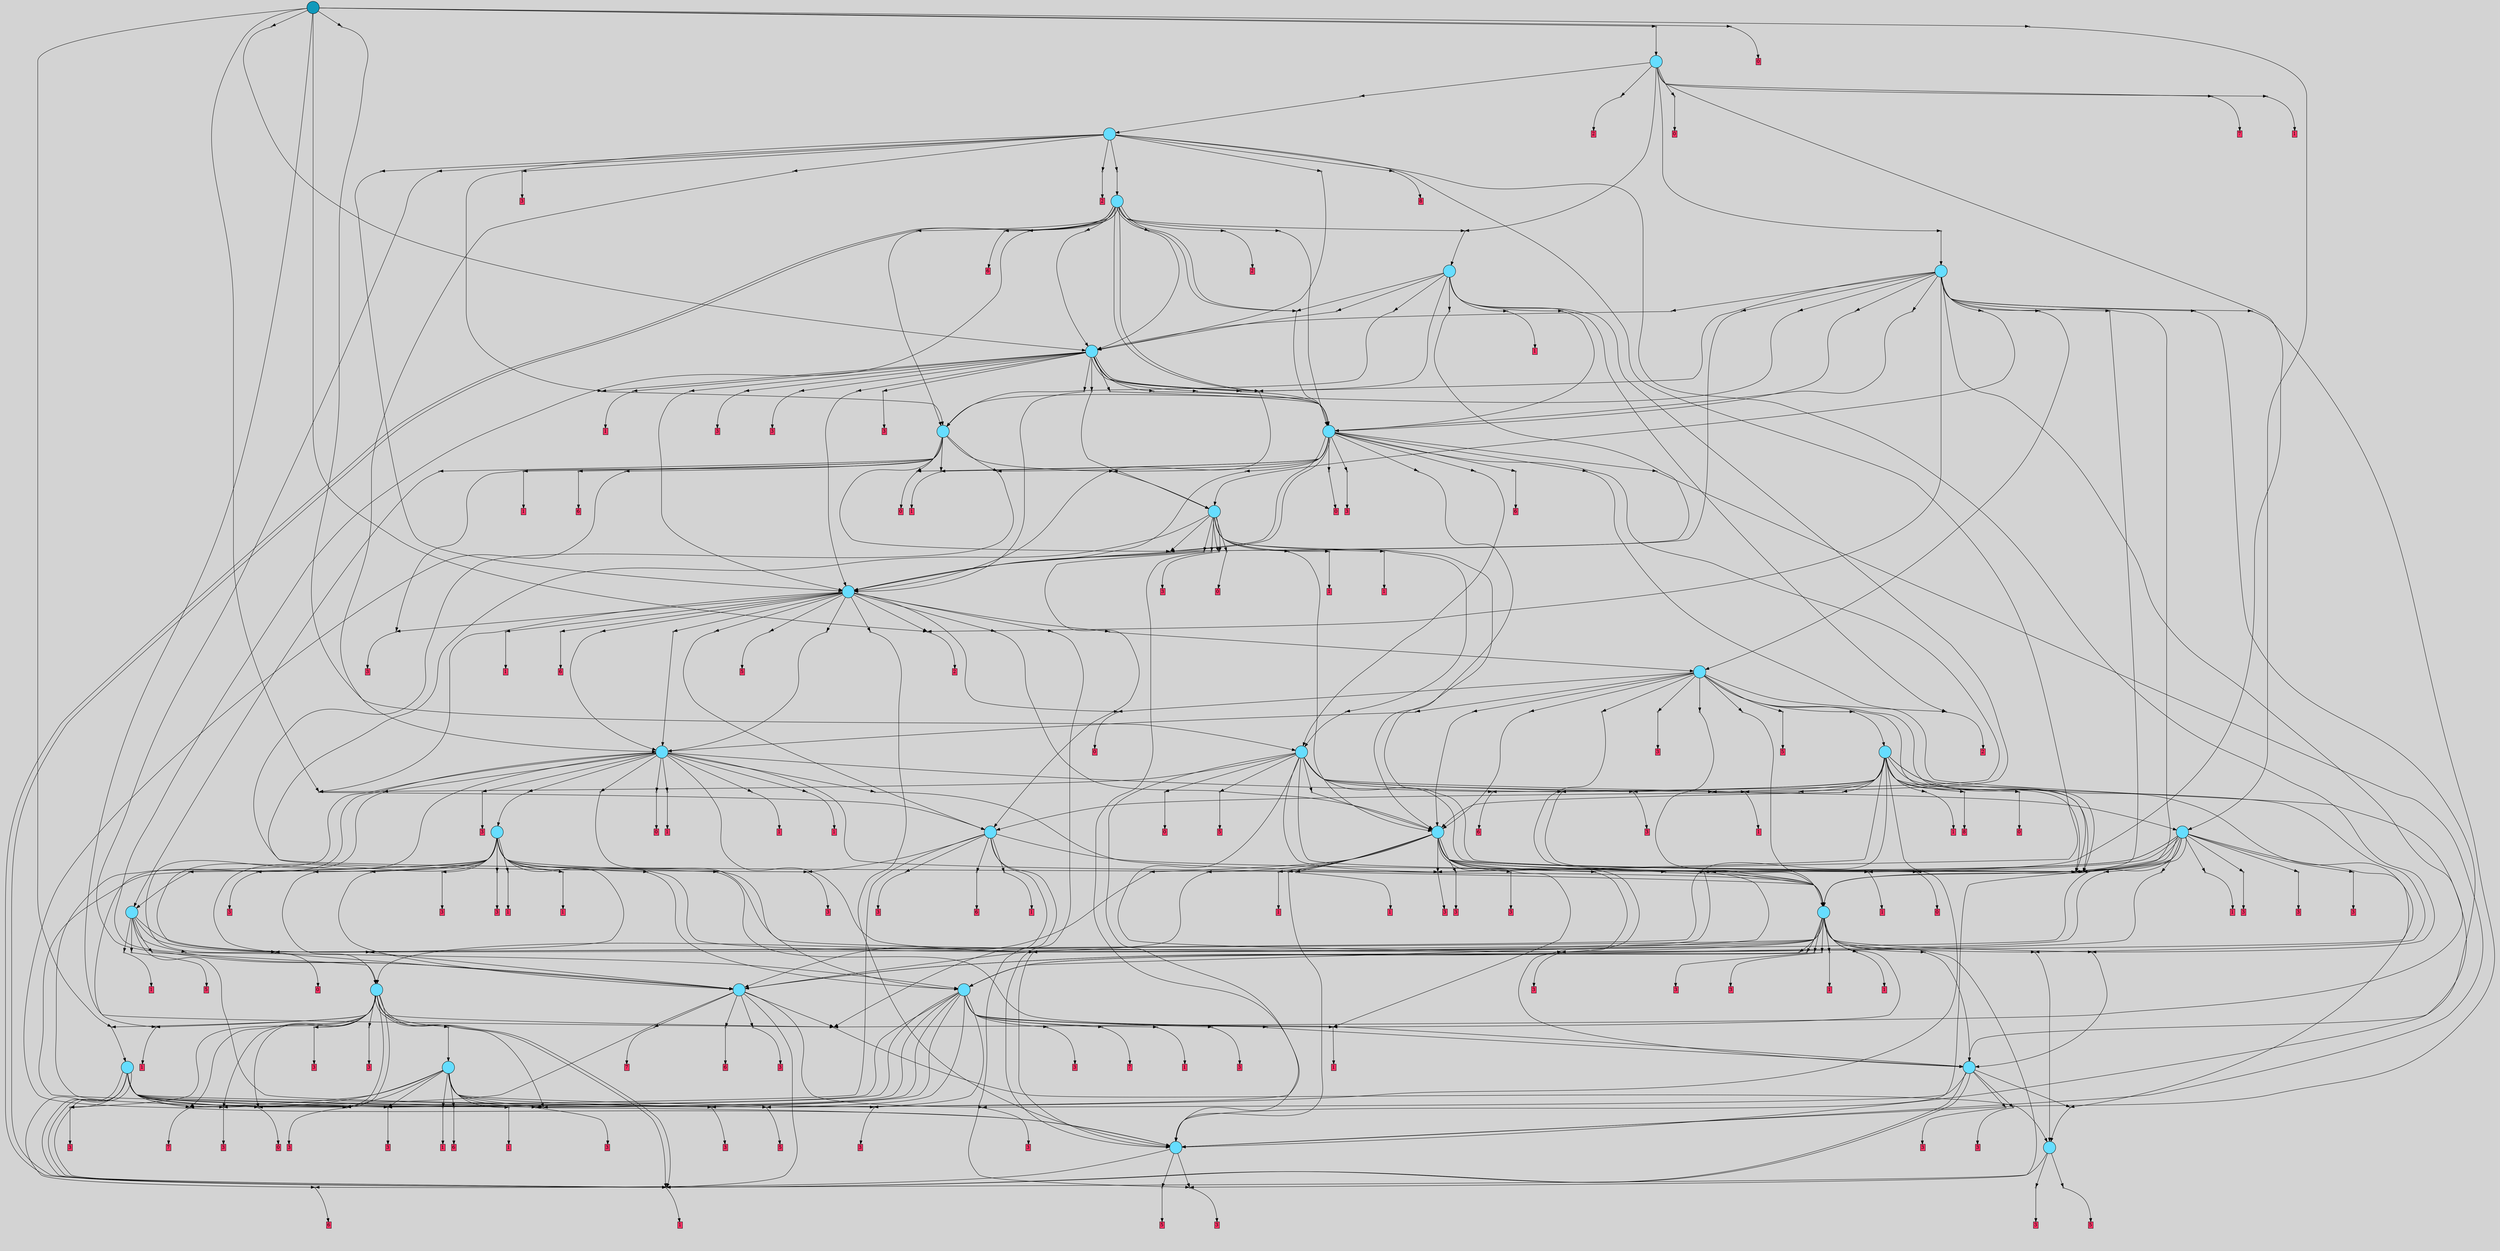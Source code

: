 // File exported with GEGELATI v1.3.1
// On the 2024-07-16 01:29:29
// With the MARL::MarlTPGGraphDotExporter
digraph{
	graph[pad = "0.212, 0.055" bgcolor = lightgray]
	node[shape=circle style = filled label = ""]
		T1613 [fillcolor="#66ddff"]
		T7206 [fillcolor="#66ddff"]
		T7230 [fillcolor="#66ddff"]
		T7242 [fillcolor="#66ddff"]
		T7243 [fillcolor="#66ddff"]
		T7256 [fillcolor="#66ddff"]
		T7259 [fillcolor="#66ddff"]
		T7261 [fillcolor="#66ddff"]
		T7281 [fillcolor="#66ddff"]
		T7492 [fillcolor="#66ddff"]
		T7500 [fillcolor="#66ddff"]
		T7506 [fillcolor="#66ddff"]
		T7537 [fillcolor="#66ddff"]
		T7577 [fillcolor="#66ddff"]
		T7599 [fillcolor="#66ddff"]
		T7707 [fillcolor="#66ddff"]
		T7756 [fillcolor="#66ddff"]
		T7766 [fillcolor="#66ddff"]
		T7822 [fillcolor="#66ddff"]
		T7908 [fillcolor="#66ddff"]
		T8046 [fillcolor="#66ddff"]
		T8053 [fillcolor="#66ddff"]
		T8440 [fillcolor="#66ddff"]
		T8749 [fillcolor="#66ddff"]
		T8847 [fillcolor="#66ddff"]
		T8941 [fillcolor="#66ddff"]
		T9062 [fillcolor="#66ddff"]
		T9177 [fillcolor="#66ddff"]
		T9207 [fillcolor="#1199bb"]
		P90161 [fillcolor="#cccccc" shape=point] //
		I90161 [shape=box style=invis label="0|0&2|2#2|4&#92;n3|7&2|1#0|0&#92;n5|3&0|4#1|3&#92;n4|7&0|3#4|6&#92;n1|2&2|7#4|4&#92;n1|2&4|6#1|2&#92;n7|7&1|6#4|2&#92;n2|4&2|7#2|0&#92;n1|7&4|4#1|2&#92;n"]
		P90161 -> I90161[style=invis]
		A52512 [fillcolor="#ff3366" shape=box margin=0.03 width=0 height=0 label="1"]
		T1613 -> P90161 -> A52512
		P90162 [fillcolor="#cccccc" shape=point] //
		I90162 [shape=box style=invis label="2|7&3|5#1|1&#92;n8|1&0|5#0|7&#92;n7|4&1|6#3|6&#92;n3|7&4|6#0|1&#92;n0|3&2|3#2|6&#92;n4|1&0|5#3|0&#92;n5|3&0|4#1|2&#92;n4|0&2|2#4|4&#92;n"]
		P90162 -> I90162[style=invis]
		A52513 [fillcolor="#ff3366" shape=box margin=0.03 width=0 height=0 label="5"]
		T1613 -> P90162 -> A52513
		P90163 [fillcolor="#cccccc" shape=point] //
		I90163 [shape=box style=invis label="6|6&1|7#2|1&#92;n8|4&0|2#3|4&#92;n3|7&3|3#3|7&#92;n8|6&1|4#0|4&#92;n5|2&4|6#2|0&#92;n4|5&3|4#3|3&#92;n2|2&2|7#3|7&#92;n"]
		P90163 -> I90163[style=invis]
		A52514 [fillcolor="#ff3366" shape=box margin=0.03 width=0 height=0 label="3"]
		T1613 -> P90163 -> A52514
		P90164 [fillcolor="#cccccc" shape=point] //
		I90164 [shape=box style=invis label="5|0&2|3#0|5&#92;n2|6&3|3#4|1&#92;n7|2&0|4#4|7&#92;n0|5&0|2#0|2&#92;n"]
		P90164 -> I90164[style=invis]
		A52515 [fillcolor="#ff3366" shape=box margin=0.03 width=0 height=0 label="5"]
		T7206 -> P90164 -> A52515
		P90165 [fillcolor="#cccccc" shape=point] //
		I90165 [shape=box style=invis label="3|0&0|7#0|6&#92;n"]
		P90165 -> I90165[style=invis]
		A52516 [fillcolor="#ff3366" shape=box margin=0.03 width=0 height=0 label="6"]
		T7206 -> P90165 -> A52516
		P90166 [fillcolor="#cccccc" shape=point] //
		I90166 [shape=box style=invis label="7|7&1|7#4|2&#92;n1|0&2|5#0|2&#92;n2|1&2|6#2|0&#92;n"]
		P90166 -> I90166[style=invis]
		A52517 [fillcolor="#ff3366" shape=box margin=0.03 width=0 height=0 label="3"]
		T7206 -> P90166 -> A52517
		P90167 [fillcolor="#cccccc" shape=point] //
		I90167 [shape=box style=invis label="7|4&1|6#3|6&#92;n8|1&0|5#0|7&#92;n2|7&3|5#1|1&#92;n3|7&4|6#0|1&#92;n0|3&2|3#2|6&#92;n4|0&2|2#4|4&#92;n5|3&0|4#1|2&#92;n4|1&0|5#3|0&#92;n"]
		P90167 -> I90167[style=invis]
		T7230 -> P90167 -> T1613
		T7230 -> P90161
		P90168 [fillcolor="#cccccc" shape=point] //
		I90168 [shape=box style=invis label="1|0&0|4#2|2&#92;n8|4&2|3#3|7&#92;n1|5&2|2#0|4&#92;n1|2&1|0#0|1&#92;n3|2&4|0#4|4&#92;n"]
		P90168 -> I90168[style=invis]
		A52518 [fillcolor="#ff3366" shape=box margin=0.03 width=0 height=0 label="3"]
		T7230 -> P90168 -> A52518
		P90169 [fillcolor="#cccccc" shape=point] //
		I90169 [shape=box style=invis label="1|0&2|5#2|2&#92;n7|6&1|1#1|1&#92;n2|1&2|6#2|0&#92;n7|7&1|7#4|2&#92;n"]
		P90169 -> I90169[style=invis]
		A52519 [fillcolor="#ff3366" shape=box margin=0.03 width=0 height=0 label="3"]
		T7230 -> P90169 -> A52519
		T7230 -> P90161
		P90170 [fillcolor="#cccccc" shape=point] //
		I90170 [shape=box style=invis label="6|2&4|6#4|4&#92;n1|0&2|5#0|2&#92;n7|7&1|7#4|2&#92;n"]
		P90170 -> I90170[style=invis]
		A52520 [fillcolor="#ff3366" shape=box margin=0.03 width=0 height=0 label="3"]
		T7230 -> P90170 -> A52520
		P90171 [fillcolor="#cccccc" shape=point] //
		I90171 [shape=box style=invis label="7|4&1|6#3|6&#92;n8|1&0|5#0|7&#92;n2|7&3|5#1|7&#92;n3|7&4|6#0|1&#92;n0|3&2|3#2|6&#92;n4|1&0|5#3|0&#92;n5|3&0|4#1|2&#92;n4|0&2|2#4|4&#92;n"]
		P90171 -> I90171[style=invis]
		T7242 -> P90171 -> T1613
		P90172 [fillcolor="#cccccc" shape=point] //
		I90172 [shape=box style=invis label="0|3&4|7#0|7&#92;n0|1&4|5#3|6&#92;n4|1&4|7#4|0&#92;n3|3&2|5#1|6&#92;n7|0&2|6#2|5&#92;n0|7&3|1#3|5&#92;n4|4&2|5#0|4&#92;n5|6&2|6#2|6&#92;n4|6&3|4#3|6&#92;n"]
		P90172 -> I90172[style=invis]
		A52521 [fillcolor="#ff3366" shape=box margin=0.03 width=0 height=0 label="3"]
		T7242 -> P90172 -> A52521
		T7242 -> P90168
		P90173 [fillcolor="#cccccc" shape=point] //
		I90173 [shape=box style=invis label="7|0&0|7#0|1&#92;n"]
		P90173 -> I90173[style=invis]
		A52522 [fillcolor="#ff3366" shape=box margin=0.03 width=0 height=0 label="6"]
		T7242 -> P90173 -> A52522
		P90174 [fillcolor="#cccccc" shape=point] //
		I90174 [shape=box style=invis label="7|7&1|7#4|2&#92;n7|6&1|1#1|5&#92;n1|0&2|5#2|2&#92;n2|1&2|3#2|0&#92;n"]
		P90174 -> I90174[style=invis]
		A52523 [fillcolor="#ff3366" shape=box margin=0.03 width=0 height=0 label="3"]
		T7242 -> P90174 -> A52523
		T7242 -> P90161
		P90175 [fillcolor="#cccccc" shape=point] //
		I90175 [shape=box style=invis label="5|0&2|0#0|1&#92;n4|1&0|2#2|4&#92;n"]
		P90175 -> I90175[style=invis]
		A52524 [fillcolor="#ff3366" shape=box margin=0.03 width=0 height=0 label="7"]
		T7242 -> P90175 -> A52524
		P90176 [fillcolor="#cccccc" shape=point] //
		I90176 [shape=box style=invis label="0|1&4|5#3|6&#92;n4|1&4|7#4|0&#92;n0|5&3|1#0|5&#92;n3|3&2|5#1|6&#92;n0|7&3|1#1|5&#92;n4|6&3|4#3|6&#92;n4|4&2|5#0|4&#92;n6|0&2|0#3|7&#92;n7|0&2|6#2|5&#92;n"]
		P90176 -> I90176[style=invis]
		A52525 [fillcolor="#ff3366" shape=box margin=0.03 width=0 height=0 label="3"]
		T7243 -> P90176 -> A52525
		P90177 [fillcolor="#cccccc" shape=point] //
		I90177 [shape=box style=invis label="4|5&4|2#0|4&#92;n3|7&1|3#3|7&#92;n2|2&4|3#1|0&#92;n5|1&0|0#4|5&#92;n5|2&4|4#2|0&#92;n3|0&3|7#1|4&#92;n"]
		P90177 -> I90177[style=invis]
		A52526 [fillcolor="#ff3366" shape=box margin=0.03 width=0 height=0 label="3"]
		T7243 -> P90177 -> A52526
		P90178 [fillcolor="#cccccc" shape=point] //
		I90178 [shape=box style=invis label="4|0&2|2#2|4&#92;n8|1&0|5#0|7&#92;n7|4&1|6#3|6&#92;n3|7&4|6#0|1&#92;n0|3&2|3#2|6&#92;n5|3&2|4#4|4&#92;n4|1&0|5#3|0&#92;n5|3&0|4#1|2&#92;n2|7&3|5#1|1&#92;n"]
		P90178 -> I90178[style=invis]
		A52527 [fillcolor="#ff3366" shape=box margin=0.03 width=0 height=0 label="5"]
		T7243 -> P90178 -> A52527
		P90179 [fillcolor="#cccccc" shape=point] //
		I90179 [shape=box style=invis label="1|0&2|4#0|2&#92;n7|7&1|7#4|2&#92;n"]
		P90179 -> I90179[style=invis]
		A52528 [fillcolor="#ff3366" shape=box margin=0.03 width=0 height=0 label="3"]
		T7243 -> P90179 -> A52528
		T7243 -> P90161
		P90180 [fillcolor="#cccccc" shape=point] //
		I90180 [shape=box style=invis label="0|1&2|2#0|5&#92;n1|6&1|2#3|7&#92;n2|4&0|7#1|2&#92;n6|2&3|7#3|1&#92;n2|0&2|2#2|1&#92;n8|1&1|5#2|0&#92;n0|0&0|3#2|1&#92;n"]
		P90180 -> I90180[style=invis]
		A52529 [fillcolor="#ff3366" shape=box margin=0.03 width=0 height=0 label="0"]
		T7243 -> P90180 -> A52529
		T7243 -> P90172
		P90181 [fillcolor="#cccccc" shape=point] //
		I90181 [shape=box style=invis label="5|0&2|0#0|1&#92;n4|1&0|2#2|4&#92;n2|7&2|2#2|4&#92;n"]
		P90181 -> I90181[style=invis]
		A52530 [fillcolor="#ff3366" shape=box margin=0.03 width=0 height=0 label="7"]
		T7243 -> P90181 -> A52530
		T7243 -> P90161
		T7243 -> P90161
		T7243 -> P90165
		P90182 [fillcolor="#cccccc" shape=point] //
		I90182 [shape=box style=invis label="6|1&3|7#1|4&#92;n3|2&3|2#3|0&#92;n7|3&4|4#2|3&#92;n3|6&2|4#0|3&#92;n4|3&4|1#4|6&#92;n8|2&2|4#4|7&#92;n4|0&2|4#2|1&#92;n3|3&3|1#3|6&#92;n1|6&0|4#2|6&#92;n6|1&2|1#2|6&#92;n"]
		P90182 -> I90182[style=invis]
		T7243 -> P90182 -> T7206
		P90183 [fillcolor="#cccccc" shape=point] //
		I90183 [shape=box style=invis label="1|0&0|4#2|2&#92;n8|4&2|3#3|7&#92;n3|2&4|0#4|4&#92;n7|7&3|4#3|0&#92;n1|2&1|0#0|1&#92;n1|5&1|2#0|4&#92;n"]
		P90183 -> I90183[style=invis]
		A52531 [fillcolor="#ff3366" shape=box margin=0.03 width=0 height=0 label="3"]
		T7243 -> P90183 -> A52531
		T7256 -> P90176
		T7256 -> P90177
		T7256 -> P90178
		P90184 [fillcolor="#cccccc" shape=point] //
		I90184 [shape=box style=invis label="0|0&2|2#2|4&#92;n3|7&2|1#0|0&#92;n5|3&0|4#1|3&#92;n1|2&4|6#4|2&#92;n1|2&2|7#4|4&#92;n0|0&3|7#3|1&#92;n4|7&0|3#4|6&#92;n7|7&1|6#4|2&#92;n2|4&2|7#2|0&#92;n1|7&4|4#1|2&#92;n"]
		P90184 -> I90184[style=invis]
		A52532 [fillcolor="#ff3366" shape=box margin=0.03 width=0 height=0 label="6"]
		T7256 -> P90184 -> A52532
		T7256 -> P90180
		T7256 -> P90181
		P90185 [fillcolor="#cccccc" shape=point] //
		I90185 [shape=box style=invis label="7|7&1|6#4|2&#92;n4|0&1|7#1|0&#92;n4|7&0|3#4|6&#92;n3|7&1|1#0|0&#92;n6|2&1|6#1|2&#92;n3|0&2|2#2|4&#92;n1|2&2|7#4|4&#92;n"]
		P90185 -> I90185[style=invis]
		A52533 [fillcolor="#ff3366" shape=box margin=0.03 width=0 height=0 label="1"]
		T7256 -> P90185 -> A52533
		T7256 -> P90182
		P90186 [fillcolor="#cccccc" shape=point] //
		I90186 [shape=box style=invis label="6|2&4|6#4|4&#92;n5|0&2|5#0|2&#92;n7|7&1|7#4|2&#92;n4|4&0|2#3|2&#92;n"]
		P90186 -> I90186[style=invis]
		A52534 [fillcolor="#ff3366" shape=box margin=0.03 width=0 height=0 label="3"]
		T7256 -> P90186 -> A52534
		P90187 [fillcolor="#cccccc" shape=point] //
		I90187 [shape=box style=invis label="7|7&1|7#4|2&#92;n7|6&1|1#1|5&#92;n2|1&2|6#2|0&#92;n1|0&2|5#2|2&#92;n"]
		P90187 -> I90187[style=invis]
		A52535 [fillcolor="#ff3366" shape=box margin=0.03 width=0 height=0 label="3"]
		T7256 -> P90187 -> A52535
		P90188 [fillcolor="#cccccc" shape=point] //
		I90188 [shape=box style=invis label="3|1&2|7#2|2&#92;n4|4&4|5#2|7&#92;n7|1&0|5#1|5&#92;n3|2&2|6#0|1&#92;n2|1&3|3#4|4&#92;n1|5&1|2#1|5&#92;n"]
		P90188 -> I90188[style=invis]
		A52536 [fillcolor="#ff3366" shape=box margin=0.03 width=0 height=0 label="1"]
		T7256 -> P90188 -> A52536
		T7259 -> P90176
		P90189 [fillcolor="#cccccc" shape=point] //
		I90189 [shape=box style=invis label="2|5&2|2#2|3&#92;n7|2&0|7#0|0&#92;n2|2&4|3#1|0&#92;n5|0&4|1#0|1&#92;n4|5&4|2#0|4&#92;n5|1&1|0#4|5&#92;n2|5&3|1#2|0&#92;n"]
		P90189 -> I90189[style=invis]
		A52537 [fillcolor="#ff3366" shape=box margin=0.03 width=0 height=0 label="3"]
		T7259 -> P90189 -> A52537
		T7259 -> P90178
		T7259 -> P90179
		T7259 -> P90180
		P90190 [fillcolor="#cccccc" shape=point] //
		I90190 [shape=box style=invis label="2|7&2|2#2|6&#92;n5|0&2|0#0|1&#92;n"]
		P90190 -> I90190[style=invis]
		A52538 [fillcolor="#ff3366" shape=box margin=0.03 width=0 height=0 label="7"]
		T7259 -> P90190 -> A52538
		P90191 [fillcolor="#cccccc" shape=point] //
		I90191 [shape=box style=invis label="1|2&2|7#4|4&#92;n4|7&0|3#4|6&#92;n3|7&1|1#0|0&#92;n1|2&1|6#1|2&#92;n3|0&2|2#2|4&#92;n7|7&1|6#4|2&#92;n1|7&4|4#1|2&#92;n"]
		P90191 -> I90191[style=invis]
		A52539 [fillcolor="#ff3366" shape=box margin=0.03 width=0 height=0 label="1"]
		T7259 -> P90191 -> A52539
		T7259 -> P90182
		T7259 -> P90186
		P90192 [fillcolor="#cccccc" shape=point] //
		I90192 [shape=box style=invis label="5|3&0|2#1|2&#92;n2|1&3|1#3|7&#92;n3|2&4|6#1|7&#92;n5|1&1|7#3|2&#92;n0|7&1|7#3|3&#92;n1|2&3|6#3|7&#92;n0|7&3|0#4|7&#92;n6|0&4|5#4|2&#92;n"]
		P90192 -> I90192[style=invis]
		T7259 -> P90192 -> T7230
		T7259 -> P90187
		P90193 [fillcolor="#cccccc" shape=point] //
		I90193 [shape=box style=invis label="0|0&2|2#2|4&#92;n3|7&2|1#4|0&#92;n6|0&4|1#3|2&#92;n4|7&0|3#4|6&#92;n5|3&0|4#1|3&#92;n1|2&2|7#4|4&#92;n1|2&4|6#1|2&#92;n7|7&1|6#4|2&#92;n1|7&4|4#1|2&#92;n"]
		P90193 -> I90193[style=invis]
		A52540 [fillcolor="#ff3366" shape=box margin=0.03 width=0 height=0 label="1"]
		T7259 -> P90193 -> A52540
		P90194 [fillcolor="#cccccc" shape=point] //
		I90194 [shape=box style=invis label="2|7&2|6#2|0&#92;n4|4&3|5#0|0&#92;n7|6&1|1#1|5&#92;n2|2&2|5#1|3&#92;n"]
		P90194 -> I90194[style=invis]
		A52541 [fillcolor="#ff3366" shape=box margin=0.03 width=0 height=0 label="3"]
		T7259 -> P90194 -> A52541
		T7261 -> P90171
		P90195 [fillcolor="#cccccc" shape=point] //
		I90195 [shape=box style=invis label="0|3&4|7#0|7&#92;n2|6&2|4#4|5&#92;n0|7&3|1#3|5&#92;n4|1&4|6#4|0&#92;n3|3&2|5#1|6&#92;n7|0&2|6#2|5&#92;n0|1&4|5#3|6&#92;n4|4&2|5#0|4&#92;n5|6&2|6#2|6&#92;n4|6&3|4#3|6&#92;n"]
		P90195 -> I90195[style=invis]
		A52542 [fillcolor="#ff3366" shape=box margin=0.03 width=0 height=0 label="3"]
		T7261 -> P90195 -> A52542
		P90196 [fillcolor="#cccccc" shape=point] //
		I90196 [shape=box style=invis label="3|0&0|7#0|1&#92;n"]
		P90196 -> I90196[style=invis]
		A52543 [fillcolor="#ff3366" shape=box margin=0.03 width=0 height=0 label="6"]
		T7261 -> P90196 -> A52543
		P90197 [fillcolor="#cccccc" shape=point] //
		I90197 [shape=box style=invis label="0|0&2|2#2|4&#92;n3|7&2|1#0|0&#92;n5|3&0|4#1|3&#92;n4|7&0|3#4|6&#92;n1|7&4|4#1|2&#92;n1|2&2|7#4|4&#92;n7|7&4|6#4|2&#92;n2|4&2|7#2|0&#92;n7|3&2|3#4|3&#92;n"]
		P90197 -> I90197[style=invis]
		A52544 [fillcolor="#ff3366" shape=box margin=0.03 width=0 height=0 label="1"]
		T7261 -> P90197 -> A52544
		T7261 -> P90166
		P90198 [fillcolor="#cccccc" shape=point] //
		I90198 [shape=box style=invis label="0|0&2|2#4|4&#92;n4|4&3|2#3|6&#92;n7|7&1|6#4|2&#92;n1|2&2|7#3|4&#92;n1|2&4|6#1|2&#92;n1|7&4|4#1|4&#92;n3|7&2|1#0|0&#92;n4|5&4|0#4|1&#92;n4|7&0|3#4|6&#92;n"]
		P90198 -> I90198[style=invis]
		A52545 [fillcolor="#ff3366" shape=box margin=0.03 width=0 height=0 label="1"]
		T7261 -> P90198 -> A52545
		T7261 -> P90181
		P90199 [fillcolor="#cccccc" shape=point] //
		I90199 [shape=box style=invis label="1|0&2|5#2|2&#92;n6|6&2|1#1|5&#92;n1|7&2|7#4|2&#92;n2|1&2|6#2|0&#92;n0|0&0|6#1|5&#92;n"]
		P90199 -> I90199[style=invis]
		A52546 [fillcolor="#ff3366" shape=box margin=0.03 width=0 height=0 label="3"]
		T7261 -> P90199 -> A52546
		P90200 [fillcolor="#cccccc" shape=point] //
		I90200 [shape=box style=invis label="3|3&2|5#1|6&#92;n4|1&4|7#4|0&#92;n0|5&3|1#0|5&#92;n0|1&4|5#3|6&#92;n0|7&3|1#1|5&#92;n4|6&3|4#3|6&#92;n4|4&2|5#3|4&#92;n6|0&2|0#3|7&#92;n4|1&1|5#4|2&#92;n7|0&2|6#2|5&#92;n"]
		P90200 -> I90200[style=invis]
		A52547 [fillcolor="#ff3366" shape=box margin=0.03 width=0 height=0 label="3"]
		T7281 -> P90200 -> A52547
		T7281 -> P90177
		T7281 -> P90161
		T7281 -> P90180
		T7281 -> P90172
		T7281 -> P90181
		T7281 -> P90161
		P90201 [fillcolor="#cccccc" shape=point] //
		I90201 [shape=box style=invis label="3|2&3|6#4|1&#92;n4|3&1|1#4|5&#92;n3|5&3|7#3|7&#92;n2|5&1|1#3|2&#92;n7|7&4|3#3|2&#92;n2|5&1|7#1|0&#92;n0|0&2|4#0|2&#92;n0|4&0|6#1|2&#92;n"]
		P90201 -> I90201[style=invis]
		T7281 -> P90201 -> T7243
		T7281 -> P90182
		T7281 -> P90183
		T7281 -> P90171
		P90202 [fillcolor="#cccccc" shape=point] //
		I90202 [shape=box style=invis label="2|7&4|0#3|3&#92;n8|4&0|3#2|1&#92;n0|2&4|6#4|7&#92;n8|7&4|5#2|4&#92;n8|0&1|2#3|0&#92;n3|3&1|3#4|2&#92;n"]
		P90202 -> I90202[style=invis]
		T7281 -> P90202 -> T7256
		T7281 -> P90177
		P90203 [fillcolor="#cccccc" shape=point] //
		I90203 [shape=box style=invis label="4|3&4|0#1|3&#92;n1|4&1|0#0|4&#92;n1|6&4|6#2|1&#92;n4|0&4|4#4|4&#92;n5|1&2|0#3|7&#92;n0|5&4|0#3|0&#92;n6|1&2|5#3|3&#92;n1|2&0|2#0|1&#92;n6|6&0|0#1|4&#92;n"]
		P90203 -> I90203[style=invis]
		A52548 [fillcolor="#ff3366" shape=box margin=0.03 width=0 height=0 label="3"]
		T7281 -> P90203 -> A52548
		P90204 [fillcolor="#cccccc" shape=point] //
		I90204 [shape=box style=invis label="1|2&2|7#4|4&#92;n3|7&1|1#0|0&#92;n4|7&0|3#4|6&#92;n1|2&4|6#1|2&#92;n3|0&2|2#2|4&#92;n7|7&1|6#4|2&#92;n1|7&4|4#1|2&#92;n"]
		P90204 -> I90204[style=invis]
		A52549 [fillcolor="#ff3366" shape=box margin=0.03 width=0 height=0 label="1"]
		T7281 -> P90204 -> A52549
		P90205 [fillcolor="#cccccc" shape=point] //
		I90205 [shape=box style=invis label="8|0&4|0#4|1&#92;n4|2&3|7#3|7&#92;n7|1&0|5#0|6&#92;n2|0&0|0#2|1&#92;n7|5&1|6#1|2&#92;n8|0&3|0#3|0&#92;n1|6&0|4#3|5&#92;n5|7&3|1#2|3&#92;n"]
		P90205 -> I90205[style=invis]
		A52550 [fillcolor="#ff3366" shape=box margin=0.03 width=0 height=0 label="0"]
		T7492 -> P90205 -> A52550
		P90206 [fillcolor="#cccccc" shape=point] //
		I90206 [shape=box style=invis label="3|0&1|3#0|4&#92;n6|7&3|0#4|7&#92;n"]
		P90206 -> I90206[style=invis]
		T7492 -> P90206 -> T7242
		P90207 [fillcolor="#cccccc" shape=point] //
		I90207 [shape=box style=invis label="4|7&0|4#4|6&#92;n1|1&4|2#2|0&#92;n8|5&0|1#4|3&#92;n1|2&2|7#4|4&#92;n0|0&2|2#2|4&#92;n1|0&4|6#0|2&#92;n8|7&2|1#0|0&#92;n8|5&0|4#1|2&#92;n"]
		P90207 -> I90207[style=invis]
		T7492 -> P90207 -> T7259
		P90208 [fillcolor="#cccccc" shape=point] //
		I90208 [shape=box style=invis label="7|6&2|1#2|1&#92;n3|7&2|1#4|1&#92;n0|2&4|1#1|0&#92;n0|6&2|2#2|4&#92;n2|0&2|4#3|2&#92;n8|3&0|3#4|2&#92;n5|4&0|4#3|0&#92;n"]
		P90208 -> I90208[style=invis]
		A52551 [fillcolor="#ff3366" shape=box margin=0.03 width=0 height=0 label="1"]
		T7492 -> P90208 -> A52551
		P90209 [fillcolor="#cccccc" shape=point] //
		I90209 [shape=box style=invis label="7|0&2|2#3|5&#92;n2|6&0|2#0|1&#92;n3|5&1|1#0|1&#92;n7|7&0|4#1|3&#92;n8|7&0|0#3|7&#92;n3|5&0|6#4|4&#92;n8|3&1|2#1|1&#92;n6|5&2|1#2|4&#92;n5|4&2|7#2|6&#92;n"]
		P90209 -> I90209[style=invis]
		A52552 [fillcolor="#ff3366" shape=box margin=0.03 width=0 height=0 label="5"]
		T7492 -> P90209 -> A52552
		P90210 [fillcolor="#cccccc" shape=point] //
		I90210 [shape=box style=invis label="8|1&3|5#1|5&#92;n1|0&1|1#1|6&#92;n"]
		P90210 -> I90210[style=invis]
		T7492 -> P90210 -> T7281
		T7492 -> P90178
		T7500 -> P90205
		T7500 -> P90206
		P90211 [fillcolor="#cccccc" shape=point] //
		I90211 [shape=box style=invis label="2|2&0|3#3|3&#92;n3|6&1|4#2|2&#92;n7|4&2|4#2|7&#92;n0|0&3|2#0|1&#92;n6|4&0|7#1|6&#92;n"]
		P90211 -> I90211[style=invis]
		T7500 -> P90211 -> T7259
		P90212 [fillcolor="#cccccc" shape=point] //
		I90212 [shape=box style=invis label="3|6&4|6#1|7&#92;n5|1&1|7#3|2&#92;n2|7&3|1#3|7&#92;n0|7&1|7#3|3&#92;n1|2&3|6#3|7&#92;n0|7&3|0#4|7&#92;n6|0&4|5#4|2&#92;n"]
		P90212 -> I90212[style=invis]
		T7500 -> P90212 -> T7230
		P90213 [fillcolor="#cccccc" shape=point] //
		I90213 [shape=box style=invis label="6|7&3|7#1|4&#92;n6|1&2|1#2|6&#92;n7|3&4|4#2|3&#92;n7|7&4|6#3|2&#92;n3|2&3|2#3|0&#92;n4|0&2|4#2|1&#92;n3|3&3|1#3|6&#92;n1|6&0|4#2|6&#92;n8|2&2|4#4|7&#92;n"]
		P90213 -> I90213[style=invis]
		T7500 -> P90213 -> T7206
		P90214 [fillcolor="#cccccc" shape=point] //
		I90214 [shape=box style=invis label="0|3&4|7#0|7&#92;n0|1&4|5#3|6&#92;n1|1&4|7#4|0&#92;n7|0&2|6#2|5&#92;n0|4&2|5#0|4&#92;n6|0&2|7#0|6&#92;n5|6&2|6#2|6&#92;n4|6&3|4#3|6&#92;n"]
		P90214 -> I90214[style=invis]
		A52553 [fillcolor="#ff3366" shape=box margin=0.03 width=0 height=0 label="3"]
		T7500 -> P90214 -> A52553
		T7500 -> P90166
		P90215 [fillcolor="#cccccc" shape=point] //
		I90215 [shape=box style=invis label="2|4&0|1#2|2&#92;n2|2&4|6#1|7&#92;n0|4&0|6#1|4&#92;n0|7&1|7#3|3&#92;n3|2&0|0#1|1&#92;n"]
		P90215 -> I90215[style=invis]
		T7500 -> P90215 -> T7230
		P90216 [fillcolor="#cccccc" shape=point] //
		I90216 [shape=box style=invis label="3|0&3|7#4|4&#92;n8|2&1|0#3|3&#92;n5|2&4|4#2|0&#92;n5|1&0|0#4|5&#92;n0|5&4|6#0|1&#92;n2|2&4|3#1|0&#92;n"]
		P90216 -> I90216[style=invis]
		A52554 [fillcolor="#ff3366" shape=box margin=0.03 width=0 height=0 label="3"]
		T7500 -> P90216 -> A52554
		P90217 [fillcolor="#cccccc" shape=point] //
		I90217 [shape=box style=invis label="0|3&4|7#0|7&#92;n0|1&4|5#3|6&#92;n1|1&4|7#4|0&#92;n7|0&2|6#2|5&#92;n6|0&2|7#0|6&#92;n4|4&2|5#0|4&#92;n5|6&2|6#2|6&#92;n0|7&3|1#3|5&#92;n4|6&3|4#3|6&#92;n"]
		P90217 -> I90217[style=invis]
		A52555 [fillcolor="#ff3366" shape=box margin=0.03 width=0 height=0 label="3"]
		T7500 -> P90217 -> A52555
		P90218 [fillcolor="#cccccc" shape=point] //
		I90218 [shape=box style=invis label="0|6&4|7#3|7&#92;n3|2&1|7#1|5&#92;n1|7&0|1#4|5&#92;n2|0&2|4#4|1&#92;n2|6&3|3#4|4&#92;n5|4&0|4#3|0&#92;n3|5&0|3#4|6&#92;n0|2&4|1#1|0&#92;n"]
		P90218 -> I90218[style=invis]
		A52556 [fillcolor="#ff3366" shape=box margin=0.03 width=0 height=0 label="1"]
		T7500 -> P90218 -> A52556
		T7500 -> P90193
		P90219 [fillcolor="#cccccc" shape=point] //
		I90219 [shape=box style=invis label="1|2&4|6#1|2&#92;n5|3&0|4#1|3&#92;n4|7&0|3#4|4&#92;n1|2&2|7#4|1&#92;n7|7&1|6#4|2&#92;n3|7&2|1#0|0&#92;n1|2&4|4#1|2&#92;n2|4&2|7#2|0&#92;n0|2&4|3#0|7&#92;n"]
		P90219 -> I90219[style=invis]
		A52557 [fillcolor="#ff3366" shape=box margin=0.03 width=0 height=0 label="1"]
		T7500 -> P90219 -> A52557
		P90220 [fillcolor="#cccccc" shape=point] //
		I90220 [shape=box style=invis label="8|1&0|5#4|7&#92;n3|3&3|1#1|6&#92;n5|3&0|4#1|2&#92;n7|6&3|6#1|1&#92;n4|0&2|2#4|4&#92;n4|1&0|5#3|0&#92;n2|3&3|5#1|0&#92;n4|0&2|1#3|1&#92;n3|7&4|6#0|1&#92;n"]
		P90220 -> I90220[style=invis]
		T7500 -> P90220 -> T1613
		P90221 [fillcolor="#cccccc" shape=point] //
		I90221 [shape=box style=invis label="7|4&0|7#0|5&#92;n0|0&4|1#0|1&#92;n0|5&2|2#2|4&#92;n8|5&0|4#0|2&#92;n0|5&4|0#2|4&#92;n7|7&2|1#0|0&#92;n1|7&0|6#3|6&#92;n8|1&3|5#3|3&#92;n1|2&2|7#1|4&#92;n"]
		P90221 -> I90221[style=invis]
		T7500 -> P90221 -> T7259
		T7506 -> P90205
		P90222 [fillcolor="#cccccc" shape=point] //
		I90222 [shape=box style=invis label="7|7&1|6#4|2&#92;n8|6&3|2#2|5&#92;n1|2&2|7#4|1&#92;n0|2&4|3#0|7&#92;n4|7&0|3#4|4&#92;n3|7&4|1#0|0&#92;n2|5&4|1#2|0&#92;n5|3&0|4#4|3&#92;n5|0&0|5#2|4&#92;n"]
		P90222 -> I90222[style=invis]
		A52558 [fillcolor="#ff3366" shape=box margin=0.03 width=0 height=0 label="1"]
		T7506 -> P90222 -> A52558
		P90223 [fillcolor="#cccccc" shape=point] //
		I90223 [shape=box style=invis label="3|0&1|3#3|4&#92;n"]
		P90223 -> I90223[style=invis]
		T7506 -> P90223 -> T7242
		P90224 [fillcolor="#cccccc" shape=point] //
		I90224 [shape=box style=invis label="7|4&0|7#0|5&#92;n4|7&0|4#4|6&#92;n8|5&0|4#0|2&#92;n8|5&0|1#4|3&#92;n0|0&2|2#2|4&#92;n1|0&4|6#0|2&#92;n3|7&2|1#0|0&#92;n1|2&2|7#4|4&#92;n"]
		P90224 -> I90224[style=invis]
		T7506 -> P90224 -> T7259
		P90225 [fillcolor="#cccccc" shape=point] //
		I90225 [shape=box style=invis label="3|4&2|2#1|4&#92;n5|6&2|3#4|3&#92;n4|0&3|2#0|7&#92;n5|2&2|5#1|7&#92;n4|7&2|2#0|4&#92;n5|4&3|2#4|5&#92;n7|7&3|5#4|6&#92;n2|2&2|3#1|0&#92;n3|7&1|3#3|7&#92;n"]
		P90225 -> I90225[style=invis]
		A52559 [fillcolor="#ff3366" shape=box margin=0.03 width=0 height=0 label="3"]
		T7506 -> P90225 -> A52559
		T7506 -> P90213
		T7506 -> P90217
		P90226 [fillcolor="#cccccc" shape=point] //
		I90226 [shape=box style=invis label="7|0&4|4#0|7&#92;n2|4&0|5#1|2&#92;n0|6&2|2#2|4&#92;n7|2&4|1#4|4&#92;n6|4&2|3#4|7&#92;n0|5&0|3#4|6&#92;n6|4&3|7#1|6&#92;n6|3&1|5#0|3&#92;n"]
		P90226 -> I90226[style=invis]
		T7506 -> P90226 -> T7492
		P90227 [fillcolor="#cccccc" shape=point] //
		I90227 [shape=box style=invis label="6|4&2|7#4|2&#92;n5|0&1|0#4|3&#92;n2|6&4|6#2|5&#92;n7|1&3|7#0|4&#92;n"]
		P90227 -> I90227[style=invis]
		A52560 [fillcolor="#ff3366" shape=box margin=0.03 width=0 height=0 label="3"]
		T7506 -> P90227 -> A52560
		P90228 [fillcolor="#cccccc" shape=point] //
		I90228 [shape=box style=invis label="4|5&4|2#0|4&#92;n3|0&3|7#4|4&#92;n5|1&0|0#4|5&#92;n5|2&4|4#2|0&#92;n0|5&4|6#0|1&#92;n2|2&4|3#1|0&#92;n"]
		P90228 -> I90228[style=invis]
		A52561 [fillcolor="#ff3366" shape=box margin=0.03 width=0 height=0 label="3"]
		T7506 -> P90228 -> A52561
		P90229 [fillcolor="#cccccc" shape=point] //
		I90229 [shape=box style=invis label="2|0&2|4#3|2&#92;n3|7&2|1#4|1&#92;n0|2&4|1#1|0&#92;n0|6&2|2#2|4&#92;n7|6&2|1#2|1&#92;n4|5&0|3#4|6&#92;n8|7&0|3#4|2&#92;n5|4&0|4#3|0&#92;n"]
		P90229 -> I90229[style=invis]
		A52562 [fillcolor="#ff3366" shape=box margin=0.03 width=0 height=0 label="1"]
		T7506 -> P90229 -> A52562
		T7506 -> P90206
		T7506 -> P90186
		P90230 [fillcolor="#cccccc" shape=point] //
		I90230 [shape=box style=invis label="8|2&2|7#3|0&#92;n1|0&3|6#3|7&#92;n3|2&1|0#3|0&#92;n7|1&3|1#3|7&#92;n5|1&3|7#3|7&#92;n1|0&2|2#2|1&#92;n6|0&4|4#4|2&#92;n5|2&4|6#1|6&#92;n"]
		P90230 -> I90230[style=invis]
		T7506 -> P90230 -> T7230
		P90231 [fillcolor="#cccccc" shape=point] //
		I90231 [shape=box style=invis label="5|0&2|0#0|7&#92;n2|7&2|2#2|6&#92;n"]
		P90231 -> I90231[style=invis]
		T7506 -> P90231 -> T7281
		P90232 [fillcolor="#cccccc" shape=point] //
		I90232 [shape=box style=invis label="6|4&4|7#2|0&#92;n1|7&0|4#4|5&#92;n5|7&3|1#2|3&#92;n7|1&2|5#1|6&#92;n8|0&3|3#3|0&#92;n4|2&4|7#3|7&#92;n2|0&3|0#2|1&#92;n5|7&3|7#0|5&#92;n0|7&0|7#1|6&#92;n"]
		P90232 -> I90232[style=invis]
		A52563 [fillcolor="#ff3366" shape=box margin=0.03 width=0 height=0 label="0"]
		T7537 -> P90232 -> A52563
		P90233 [fillcolor="#cccccc" shape=point] //
		I90233 [shape=box style=invis label="4|2&4|6#1|2&#92;n3|7&2|1#4|0&#92;n6|0&4|1#3|2&#92;n4|7&0|3#0|6&#92;n1|1&4|2#1|5&#92;n5|3&0|4#1|3&#92;n1|2&2|7#4|4&#92;n0|0&2|2#2|4&#92;n7|7&1|6#4|2&#92;n1|7&4|4#1|2&#92;n"]
		P90233 -> I90233[style=invis]
		A52564 [fillcolor="#ff3366" shape=box margin=0.03 width=0 height=0 label="1"]
		T7537 -> P90233 -> A52564
		P90234 [fillcolor="#cccccc" shape=point] //
		I90234 [shape=box style=invis label="6|7&3|0#4|7&#92;n3|0&1|3#0|3&#92;n"]
		P90234 -> I90234[style=invis]
		T7537 -> P90234 -> T7242
		P90235 [fillcolor="#cccccc" shape=point] //
		I90235 [shape=box style=invis label="0|7&4|1#2|6&#92;n1|3&1|2#2|2&#92;n1|2&4|7#2|0&#92;n0|7&3|1#3|4&#92;n4|6&2|5#0|0&#92;n7|0&2|4#2|5&#92;n4|6&3|4#3|6&#92;n1|4&1|7#0|2&#92;n0|7&0|6#0|0&#92;n"]
		P90235 -> I90235[style=invis]
		A52565 [fillcolor="#ff3366" shape=box margin=0.03 width=0 height=0 label="3"]
		T7537 -> P90235 -> A52565
		P90236 [fillcolor="#cccccc" shape=point] //
		I90236 [shape=box style=invis label="3|7&2|1#0|0&#92;n1|2&4|6#1|2&#92;n5|3&0|4#1|3&#92;n4|7&0|3#4|6&#92;n1|2&2|7#4|4&#92;n0|0&2|2#2|4&#92;n7|7&1|6#4|2&#92;n2|4&2|7#2|0&#92;n1|2&4|4#1|1&#92;n"]
		P90236 -> I90236[style=invis]
		A52566 [fillcolor="#ff3366" shape=box margin=0.03 width=0 height=0 label="1"]
		T7537 -> P90236 -> A52566
		P90237 [fillcolor="#cccccc" shape=point] //
		I90237 [shape=box style=invis label="7|3&4|4#2|3&#92;n6|5&1|6#2|6&#92;n4|0&2|5#4|4&#92;n3|6&4|4#0|3&#92;n1|0&4|0#0|4&#92;n5|5&3|7#4|1&#92;n3|2&3|2#3|0&#92;n4|2&0|1#4|6&#92;n1|6&0|4#2|6&#92;n"]
		P90237 -> I90237[style=invis]
		T7537 -> P90237 -> T7500
		T7537 -> P90204
		P90238 [fillcolor="#cccccc" shape=point] //
		I90238 [shape=box style=invis label="1|2&2|7#4|4&#92;n3|7&2|1#4|5&#92;n7|7&1|0#4|2&#92;n1|2&0|6#1|2&#92;n4|0&3|2#2|4&#92;n1|7&4|4#1|2&#92;n4|7&0|3#4|6&#92;n0|2&1|1#1|0&#92;n1|2&1|3#3|6&#92;n"]
		P90238 -> I90238[style=invis]
		A52567 [fillcolor="#ff3366" shape=box margin=0.03 width=0 height=0 label="1"]
		T7537 -> P90238 -> A52567
		T7537 -> P90182
		P90239 [fillcolor="#cccccc" shape=point] //
		I90239 [shape=box style=invis label="6|7&3|5#4|7&#92;n3|0&1|3#0|4&#92;n5|5&1|7#1|4&#92;n4|2&2|0#1|5&#92;n"]
		P90239 -> I90239[style=invis]
		T7537 -> P90239 -> T7506
		T7537 -> P90205
		P90240 [fillcolor="#cccccc" shape=point] //
		I90240 [shape=box style=invis label="2|2&4|3#1|5&#92;n7|0&0|7#0|1&#92;n"]
		P90240 -> I90240[style=invis]
		A52568 [fillcolor="#ff3366" shape=box margin=0.03 width=0 height=0 label="6"]
		T7537 -> P90240 -> A52568
		P90241 [fillcolor="#cccccc" shape=point] //
		I90241 [shape=box style=invis label="4|7&0|7#4|0&#92;n0|2&3|3#4|1&#92;n4|4&2|5#3|4&#92;n1|5&3|7#0|1&#92;n3|3&2|5#1|6&#92;n7|4&2|6#2|4&#92;n4|5&3|4#3|6&#92;n0|7&3|1#2|5&#92;n8|0&0|1#4|7&#92;n3|1&4|5#3|6&#92;n"]
		P90241 -> I90241[style=invis]
		A52569 [fillcolor="#ff3366" shape=box margin=0.03 width=0 height=0 label="3"]
		T7537 -> P90241 -> A52569
		P90242 [fillcolor="#cccccc" shape=point] //
		I90242 [shape=box style=invis label="7|4&0|7#0|5&#92;n4|7&0|4#4|6&#92;n0|0&2|2#2|4&#92;n8|5&0|1#4|3&#92;n1|0&4|6#0|2&#92;n3|0&2|1#0|0&#92;n8|5&0|4#1|2&#92;n"]
		P90242 -> I90242[style=invis]
		T7537 -> P90242 -> T7259
		T7537 -> P90213
		P90243 [fillcolor="#cccccc" shape=point] //
		I90243 [shape=box style=invis label="7|7&1|6#4|3&#92;n1|2&4|6#1|2&#92;n4|7&0|3#4|4&#92;n1|2&2|7#4|1&#92;n2|0&4|0#1|2&#92;n3|7&2|1#0|0&#92;n1|2&4|4#1|2&#92;n2|4&2|7#2|0&#92;n0|2&4|3#0|7&#92;n"]
		P90243 -> I90243[style=invis]
		T7577 -> P90243 -> T7500
		P90244 [fillcolor="#cccccc" shape=point] //
		I90244 [shape=box style=invis label="1|0&0|1#3|3&#92;n"]
		P90244 -> I90244[style=invis]
		T7577 -> P90244 -> T7242
		P90245 [fillcolor="#cccccc" shape=point] //
		I90245 [shape=box style=invis label="7|4&0|7#0|5&#92;n4|7&0|4#4|6&#92;n1|2&2|7#4|4&#92;n8|5&0|1#4|3&#92;n0|0&2|2#2|4&#92;n1|0&4|6#0|2&#92;n3|7&2|1#0|0&#92;n8|5&0|4#1|2&#92;n"]
		P90245 -> I90245[style=invis]
		T7577 -> P90245 -> T7259
		P90246 [fillcolor="#cccccc" shape=point] //
		I90246 [shape=box style=invis label="3|7&3|1#0|2&#92;n7|4&3|5#1|5&#92;n8|0&0|4#4|6&#92;n0|5&4|2#0|4&#92;n3|2&3|2#3|0&#92;n7|6&2|1#3|1&#92;n6|7&3|7#4|4&#92;n2|0&3|2#4|6&#92;n2|2&2|2#2|4&#92;n"]
		P90246 -> I90246[style=invis]
		T7577 -> P90246 -> T7206
		P90247 [fillcolor="#cccccc" shape=point] //
		I90247 [shape=box style=invis label="6|0&2|7#0|6&#92;n7|0&2|6#2|5&#92;n6|1&1|7#4|0&#92;n4|6&3|2#3|7&#92;n0|3&3|6#0|5&#92;n5|6&2|6#2|6&#92;n3|2&2|4#0|1&#92;n"]
		P90247 -> I90247[style=invis]
		A52570 [fillcolor="#ff3366" shape=box margin=0.03 width=0 height=0 label="3"]
		T7577 -> P90247 -> A52570
		P90248 [fillcolor="#cccccc" shape=point] //
		I90248 [shape=box style=invis label="1|4&4|7#2|6&#92;n0|0&1|4#4|6&#92;n1|6&2|7#0|0&#92;n1|3&1|2#2|2&#92;n3|5&0|4#2|7&#92;n"]
		P90248 -> I90248[style=invis]
		A52571 [fillcolor="#ff3366" shape=box margin=0.03 width=0 height=0 label="3"]
		T7577 -> P90248 -> A52571
		P90249 [fillcolor="#cccccc" shape=point] //
		I90249 [shape=box style=invis label="6|7&2|0#4|2&#92;n6|4&2|7#0|5&#92;n1|0&2|0#0|7&#92;n"]
		P90249 -> I90249[style=invis]
		T7577 -> P90249 -> T7281
		T7577 -> P90213
		P90250 [fillcolor="#cccccc" shape=point] //
		I90250 [shape=box style=invis label="6|4&4|1#3|3&#92;n4|0&0|4#0|3&#92;n4|7&3|4#3|3&#92;n1|0&2|6#3|6&#92;n3|2&3|2#2|2&#92;n7|3&0|2#0|0&#92;n0|3&4|6#0|0&#92;n"]
		P90250 -> I90250[style=invis]
		A52572 [fillcolor="#ff3366" shape=box margin=0.03 width=0 height=0 label="3"]
		T7577 -> P90250 -> A52572
		T7577 -> P90243
		P90251 [fillcolor="#cccccc" shape=point] //
		I90251 [shape=box style=invis label="1|7&0|4#4|5&#92;n0|7&0|7#1|6&#92;n7|1&2|5#1|6&#92;n8|0&3|3#3|0&#92;n4|2&3|7#3|7&#92;n2|0&3|0#2|1&#92;n5|7&3|7#0|5&#92;n5|7&3|1#2|3&#92;n3|7&2|3#0|4&#92;n"]
		P90251 -> I90251[style=invis]
		A52573 [fillcolor="#ff3366" shape=box margin=0.03 width=0 height=0 label="0"]
		T7577 -> P90251 -> A52573
		T7577 -> P90167
		T7577 -> P90243
		P90252 [fillcolor="#cccccc" shape=point] //
		I90252 [shape=box style=invis label="4|2&4|6#1|2&#92;n3|7&2|1#4|0&#92;n6|0&4|1#3|2&#92;n1|2&4|2#1|5&#92;n5|3&0|4#1|3&#92;n1|2&2|7#4|4&#92;n1|7&4|4#1|2&#92;n0|0&2|2#2|4&#92;n7|7&1|6#4|2&#92;n1|6&3|0#3|5&#92;n"]
		P90252 -> I90252[style=invis]
		A52574 [fillcolor="#ff3366" shape=box margin=0.03 width=0 height=0 label="1"]
		T7577 -> P90252 -> A52574
		P90253 [fillcolor="#cccccc" shape=point] //
		I90253 [shape=box style=invis label="0|0&0|2#1|6&#92;n1|3&3|6#1|0&#92;n"]
		P90253 -> I90253[style=invis]
		T7577 -> P90253 -> T7242
		P90254 [fillcolor="#cccccc" shape=point] //
		I90254 [shape=box style=invis label="7|7&1|6#4|3&#92;n1|2&4|6#1|2&#92;n4|7&0|3#4|4&#92;n3|7&2|1#0|0&#92;n1|2&2|7#4|1&#92;n2|0&4|0#1|2&#92;n4|2&4|1#4|5&#92;n1|2&4|4#1|2&#92;n2|4&2|7#2|0&#92;n0|2&4|3#2|7&#92;n"]
		P90254 -> I90254[style=invis]
		T7599 -> P90254 -> T7500
		P90255 [fillcolor="#cccccc" shape=point] //
		I90255 [shape=box style=invis label="1|4&3|7#1|5&#92;n5|0&0|2#3|2&#92;n8|1&2|1#4|4&#92;n8|4&2|1#2|4&#92;n"]
		P90255 -> I90255[style=invis]
		T7599 -> P90255 -> T7242
		T7599 -> P90245
		P90256 [fillcolor="#cccccc" shape=point] //
		I90256 [shape=box style=invis label="7|4&3|5#1|5&#92;n2|0&3|2#4|6&#92;n0|5&4|2#0|4&#92;n3|2&3|2#3|0&#92;n7|6&2|1#3|1&#92;n6|7&3|7#4|5&#92;n8|0&0|4#4|6&#92;n2|2&2|2#2|4&#92;n"]
		P90256 -> I90256[style=invis]
		T7599 -> P90256 -> T7206
		P90257 [fillcolor="#cccccc" shape=point] //
		I90257 [shape=box style=invis label="2|2&4|6#1|7&#92;n2|3&0|4#0|0&#92;n2|4&0|1#2|2&#92;n6|7&4|1#0|4&#92;n0|4&0|6#1|6&#92;n3|0&2|6#4|6&#92;n0|7&1|7#0|3&#92;n"]
		P90257 -> I90257[style=invis]
		T7599 -> P90257 -> T7230
		T7599 -> P90217
		T7599 -> P90235
		P90258 [fillcolor="#cccccc" shape=point] //
		I90258 [shape=box style=invis label="6|4&4|1#3|3&#92;n7|3&2|2#0|0&#92;n1|0&2|6#1|6&#92;n4|7&3|4#3|3&#92;n3|2&3|2#2|2&#92;n7|1&3|0#0|2&#92;n1|3&0|7#2|2&#92;n4|0&0|4#0|3&#92;n0|3&4|6#0|0&#92;n"]
		P90258 -> I90258[style=invis]
		A52575 [fillcolor="#ff3366" shape=box margin=0.03 width=0 height=0 label="3"]
		T7599 -> P90258 -> A52575
		T7599 -> P90251
		T7599 -> P90249
		P90259 [fillcolor="#cccccc" shape=point] //
		I90259 [shape=box style=invis label="1|0&1|1#3|3&#92;n"]
		P90259 -> I90259[style=invis]
		T7599 -> P90259 -> T7242
		T7599 -> P90193
		P90260 [fillcolor="#cccccc" shape=point] //
		I90260 [shape=box style=invis label="7|7&3|5#4|2&#92;n0|1&0|3#2|0&#92;n7|5&2|6#2|0&#92;n2|5&2|3#1|0&#92;n5|2&2|5#1|7&#92;n4|0&3|1#0|7&#92;n4|7&3|2#0|4&#92;n5|6&2|3#4|1&#92;n5|4&3|7#4|1&#92;n6|2&1|5#1|3&#92;n"]
		P90260 -> I90260[style=invis]
		A52576 [fillcolor="#ff3366" shape=box margin=0.03 width=0 height=0 label="3"]
		T7599 -> P90260 -> A52576
		P90261 [fillcolor="#cccccc" shape=point] //
		I90261 [shape=box style=invis label="0|0&2|2#4|4&#92;n5|0&3|5#4|5&#92;n6|4&3|2#3|6&#92;n7|7&1|6#4|2&#92;n1|2&2|7#3|4&#92;n1|2&4|6#1|2&#92;n1|7&4|4#1|4&#92;n4|5&4|0#4|1&#92;n3|7&2|1#0|0&#92;n4|7&0|3#4|6&#92;n"]
		P90261 -> I90261[style=invis]
		A52577 [fillcolor="#ff3366" shape=box margin=0.03 width=0 height=0 label="1"]
		T7599 -> P90261 -> A52577
		P90262 [fillcolor="#cccccc" shape=point] //
		I90262 [shape=box style=invis label="6|7&0|3#4|6&#92;n4|0&1|7#1|0&#92;n7|7&1|2#3|5&#92;n7|7&1|6#4|2&#92;n6|2&1|6#1|2&#92;n3|0&2|2#2|4&#92;n1|2&2|7#4|4&#92;n"]
		P90262 -> I90262[style=invis]
		A52578 [fillcolor="#ff3366" shape=box margin=0.03 width=0 height=0 label="1"]
		T7599 -> P90262 -> A52578
		P90263 [fillcolor="#cccccc" shape=point] //
		I90263 [shape=box style=invis label="1|7&2|1#0|4&#92;n1|2&2|7#4|0&#92;n6|7&3|0#0|6&#92;n7|0&3|7#0|1&#92;n8|5&0|5#1|0&#92;n7|3&2|3#3|4&#92;n4|4&4|5#1|0&#92;n"]
		P90263 -> I90263[style=invis]
		T7707 -> P90263 -> T7500
		T7707 -> P90246
		P90264 [fillcolor="#cccccc" shape=point] //
		I90264 [shape=box style=invis label="6|0&2|7#0|6&#92;n7|0&2|6#2|5&#92;n3|2&2|4#0|1&#92;n4|6&3|4#3|7&#92;n0|3&3|6#0|5&#92;n5|6&2|6#2|6&#92;n6|1&1|7#4|0&#92;n"]
		P90264 -> I90264[style=invis]
		A52579 [fillcolor="#ff3366" shape=box margin=0.03 width=0 height=0 label="3"]
		T7707 -> P90264 -> A52579
		T7707 -> P90217
		T7707 -> P90235
		P90265 [fillcolor="#cccccc" shape=point] //
		I90265 [shape=box style=invis label="3|0&3|6#2|2&#92;n3|0&1|3#0|4&#92;n3|4&4|5#4|2&#92;n6|7&3|0#0|7&#92;n"]
		P90265 -> I90265[style=invis]
		T7707 -> P90265 -> T7599
		T7707 -> P90243
		P90266 [fillcolor="#cccccc" shape=point] //
		I90266 [shape=box style=invis label="1|0&0|1#3|7&#92;n"]
		P90266 -> I90266[style=invis]
		T7707 -> P90266 -> T7577
		P90267 [fillcolor="#cccccc" shape=point] //
		I90267 [shape=box style=invis label="4|7&0|2#4|6&#92;n3|7&2|1#0|0&#92;n5|3&0|4#1|0&#92;n2|4&2|7#2|0&#92;n4|0&2|2#2|4&#92;n1|2&2|7#4|4&#92;n1|7&4|4#1|2&#92;n3|0&2|7#1|6&#92;n7|7&1|6#4|2&#92;n"]
		P90267 -> I90267[style=invis]
		A52580 [fillcolor="#ff3366" shape=box margin=0.03 width=0 height=0 label="1"]
		T7707 -> P90267 -> A52580
		P90268 [fillcolor="#cccccc" shape=point] //
		I90268 [shape=box style=invis label="7|0&2|6#2|6&#92;n3|7&1|7#2|0&#92;n7|6&1|6#1|4&#92;n0|0&2|4#3|6&#92;n1|5&4|7#0|5&#92;n3|2&2|4#0|1&#92;n"]
		P90268 -> I90268[style=invis]
		T7707 -> P90268 -> T7261
		P90269 [fillcolor="#cccccc" shape=point] //
		I90269 [shape=box style=invis label="7|0&4|3#2|2&#92;n3|4&2|7#0|0&#92;n1|2&2|1#4|1&#92;n0|4&3|1#2|4&#92;n5|7&0|2#0|4&#92;n6|7&0|6#3|4&#92;n7|1&4|6#4|3&#92;n0|7&2|3#1|7&#92;n5|5&1|7#4|2&#92;n"]
		P90269 -> I90269[style=invis]
		A52581 [fillcolor="#ff3366" shape=box margin=0.03 width=0 height=0 label="8"]
		T7707 -> P90269 -> A52581
		P90270 [fillcolor="#cccccc" shape=point] //
		I90270 [shape=box style=invis label="1|7&0|4#4|5&#92;n7|7&0|6#2|6&#92;n0|7&0|7#1|6&#92;n7|1&2|5#1|6&#92;n8|0&3|3#3|0&#92;n5|7&3|7#0|5&#92;n2|0&3|0#2|1&#92;n4|2&3|7#3|7&#92;n5|7&3|1#4|3&#92;n"]
		P90270 -> I90270[style=invis]
		A52582 [fillcolor="#ff3366" shape=box margin=0.03 width=0 height=0 label="0"]
		T7707 -> P90270 -> A52582
		T7707 -> P90205
		T7707 -> P90220
		T7707 -> P90178
		T7756 -> P90263
		T7756 -> P90246
		T7756 -> P90264
		T7756 -> P90217
		T7756 -> P90235
		P90271 [fillcolor="#cccccc" shape=point] //
		I90271 [shape=box style=invis label="3|0&3|6#2|2&#92;n5|0&1|3#0|1&#92;n3|0&1|3#0|4&#92;n3|4&4|5#4|2&#92;n6|7&1|0#0|7&#92;n"]
		P90271 -> I90271[style=invis]
		T7756 -> P90271 -> T7599
		T7756 -> P90243
		T7756 -> P90266
		P90272 [fillcolor="#cccccc" shape=point] //
		I90272 [shape=box style=invis label="1|7&4|4#1|2&#92;n3|7&2|1#0|0&#92;n5|3&0|4#1|0&#92;n2|4&2|7#2|0&#92;n2|0&2|2#2|4&#92;n4|7&0|2#4|6&#92;n3|0&2|7#1|6&#92;n7|7&1|6#4|2&#92;n"]
		P90272 -> I90272[style=invis]
		A52583 [fillcolor="#ff3366" shape=box margin=0.03 width=0 height=0 label="1"]
		T7756 -> P90272 -> A52583
		P90273 [fillcolor="#cccccc" shape=point] //
		I90273 [shape=box style=invis label="8|0&3|0#3|0&#92;n1|6&0|0#3|5&#92;n2|0&0|0#2|1&#92;n7|5&1|6#1|2&#92;n0|2&3|7#3|7&#92;n7|1&0|5#0|6&#92;n5|4&2|2#4|6&#92;n5|7&3|1#2|3&#92;n"]
		P90273 -> I90273[style=invis]
		A52584 [fillcolor="#ff3366" shape=box margin=0.03 width=0 height=0 label="0"]
		T7756 -> P90273 -> A52584
		T7756 -> P90178
		P90274 [fillcolor="#cccccc" shape=point] //
		I90274 [shape=box style=invis label="1|6&2|4#4|7&#92;n7|0&1|6#3|0&#92;n8|6&0|6#1|4&#92;n6|3&3|3#0|0&#92;n1|1&2|1#4|4&#92;n3|5&4|7#4|0&#92;n2|7&3|5#1|1&#92;n8|1&0|5#1|7&#92;n7|6&4|1#4|2&#92;n5|3&0|4#1|2&#92;n"]
		P90274 -> I90274[style=invis]
		A52585 [fillcolor="#ff3366" shape=box margin=0.03 width=0 height=0 label="5"]
		T7756 -> P90274 -> A52585
		P90275 [fillcolor="#cccccc" shape=point] //
		I90275 [shape=box style=invis label="3|2&2|4#0|1&#92;n6|1&1|7#2|0&#92;n7|3&0|5#3|2&#92;n6|0&2|7#0|6&#92;n6|6&3|4#3|7&#92;n7|0&2|6#2|5&#92;n"]
		P90275 -> I90275[style=invis]
		T7756 -> P90275 -> T7261
		P90276 [fillcolor="#cccccc" shape=point] //
		I90276 [shape=box style=invis label="1|7&2|1#0|4&#92;n1|2&2|7#4|2&#92;n7|0&3|7#0|1&#92;n7|3&2|3#3|4&#92;n8|5&0|5#1|0&#92;n4|4&4|5#1|0&#92;n"]
		P90276 -> I90276[style=invis]
		T7766 -> P90276 -> T7500
		T7766 -> P90246
		P90277 [fillcolor="#cccccc" shape=point] //
		I90277 [shape=box style=invis label="3|0&3|5#2|2&#92;n3|0&1|3#0|4&#92;n3|4&4|5#0|2&#92;n6|7&3|0#0|7&#92;n"]
		P90277 -> I90277[style=invis]
		T7766 -> P90277 -> T7599
		P90278 [fillcolor="#cccccc" shape=point] //
		I90278 [shape=box style=invis label="5|0&1|3#4|2&#92;n1|0&0|5#3|6&#92;n7|3&4|4#3|1&#92;n8|1&2|1#0|3&#92;n3|7&4|5#0|6&#92;n3|7&1|3#3|7&#92;n6|0&2|1#2|0&#92;n5|6&4|3#4|3&#92;n"]
		P90278 -> I90278[style=invis]
		A52586 [fillcolor="#ff3366" shape=box margin=0.03 width=0 height=0 label="3"]
		T7766 -> P90278 -> A52586
		T7766 -> P90243
		P90279 [fillcolor="#cccccc" shape=point] //
		I90279 [shape=box style=invis label="8|0&1|4#4|0&#92;n8|3&4|6#2|4&#92;n6|3&4|0#1|0&#92;n7|2&2|6#1|6&#92;n2|5&4|3#1|3&#92;n3|0&4|6#2|1&#92;n1|7&4|6#1|1&#92;n0|0&1|6#4|2&#92;n"]
		P90279 -> I90279[style=invis]
		T7766 -> P90279 -> T7500
		P90280 [fillcolor="#cccccc" shape=point] //
		I90280 [shape=box style=invis label="4|1&4|0#0|0&#92;n4|6&2|4#3|1&#92;n0|0&4|4#2|6&#92;n0|3&3|0#2|6&#92;n7|1&2|5#0|6&#92;n1|6&2|4#2|5&#92;n6|5&2|1#1|6&#92;n8|6&1|0#4|1&#92;n8|4&3|0#3|0&#92;n2|0&0|0#2|1&#92;n"]
		P90280 -> I90280[style=invis]
		A52587 [fillcolor="#ff3366" shape=box margin=0.03 width=0 height=0 label="0"]
		T7766 -> P90280 -> A52587
		P90281 [fillcolor="#cccccc" shape=point] //
		I90281 [shape=box style=invis label="5|6&2|4#4|7&#92;n2|7&3|5#1|1&#92;n8|6&0|6#1|4&#92;n6|3&3|3#0|0&#92;n7|0&1|6#3|0&#92;n3|5&4|7#4|0&#92;n1|1&3|1#4|4&#92;n8|1&0|5#1|7&#92;n7|6&4|1#4|2&#92;n5|3&0|4#1|2&#92;n"]
		P90281 -> I90281[style=invis]
		A52588 [fillcolor="#ff3366" shape=box margin=0.03 width=0 height=0 label="5"]
		T7766 -> P90281 -> A52588
		P90282 [fillcolor="#cccccc" shape=point] //
		I90282 [shape=box style=invis label="2|2&4|6#3|7&#92;n0|7&1|7#0|3&#92;n2|3&0|4#0|0&#92;n2|4&0|1#2|2&#92;n6|7&4|1#0|4&#92;n0|4&0|6#1|6&#92;n3|0&2|6#4|6&#92;n4|4&0|5#2|1&#92;n"]
		P90282 -> I90282[style=invis]
		T7766 -> P90282 -> T7500
		P90283 [fillcolor="#cccccc" shape=point] //
		I90283 [shape=box style=invis label="6|0&4|2#3|0&#92;n1|0&1|4#1|1&#92;n1|6&0|4#2|6&#92;n2|2&1|2#2|7&#92;n1|2&0|7#4|4&#92;n3|7&2|3#1|0&#92;n1|4&2|1#3|2&#92;n4|7&0|6#4|6&#92;n2|4&2|7#2|0&#92;n4|4&3|2#1|0&#92;n"]
		P90283 -> I90283[style=invis]
		A52589 [fillcolor="#ff3366" shape=box margin=0.03 width=0 height=0 label="2"]
		T7766 -> P90283 -> A52589
		P90284 [fillcolor="#cccccc" shape=point] //
		I90284 [shape=box style=invis label="3|0&1|3#0|4&#92;n3|0&3|5#2|2&#92;n3|4&4|5#4|2&#92;n6|7&3|0#0|7&#92;n"]
		P90284 -> I90284[style=invis]
		T7766 -> P90284 -> T7599
		P90285 [fillcolor="#cccccc" shape=point] //
		I90285 [shape=box style=invis label="2|7&1|0#2|0&#92;n3|0&2|3#0|4&#92;n6|7&3|0#0|7&#92;n3|0&3|6#1|2&#92;n"]
		P90285 -> I90285[style=invis]
		T7766 -> P90285 -> T7537
		P90286 [fillcolor="#cccccc" shape=point] //
		I90286 [shape=box style=invis label="6|0&3|1#1|5&#92;n"]
		P90286 -> I90286[style=invis]
		T7766 -> P90286 -> T7707
		P90287 [fillcolor="#cccccc" shape=point] //
		I90287 [shape=box style=invis label="7|4&0|5#2|4&#92;n6|7&0|3#4|4&#92;n4|1&0|6#0|6&#92;n6|6&1|5#3|0&#92;n4|4&0|6#3|3&#92;n1|2&4|4#1|2&#92;n7|0&3|2#4|6&#92;n5|5&0|7#0|6&#92;n1|2&2|7#3|1&#92;n7|7&1|6#0|3&#92;n"]
		P90287 -> I90287[style=invis]
		A52590 [fillcolor="#ff3366" shape=box margin=0.03 width=0 height=0 label="2"]
		T7822 -> P90287 -> A52590
		P90288 [fillcolor="#cccccc" shape=point] //
		I90288 [shape=box style=invis label="3|0&3|6#1|2&#92;n3|0&2|3#0|4&#92;n6|7&3|0#0|3&#92;n3|0&4|0#1|6&#92;n2|7&1|0#2|0&#92;n"]
		P90288 -> I90288[style=invis]
		T7822 -> P90288 -> T7537
		T7822 -> P90280
		P90289 [fillcolor="#cccccc" shape=point] //
		I90289 [shape=box style=invis label="5|6&2|4#4|7&#92;n1|1&2|1#4|4&#92;n8|6&0|6#1|4&#92;n6|3&3|3#0|0&#92;n7|0&1|6#3|0&#92;n3|5&4|7#4|0&#92;n2|7&3|5#1|1&#92;n8|1&0|5#1|7&#92;n7|6&4|1#4|2&#92;n5|3&0|4#1|2&#92;n"]
		P90289 -> I90289[style=invis]
		A52591 [fillcolor="#ff3366" shape=box margin=0.03 width=0 height=0 label="5"]
		T7822 -> P90289 -> A52591
		P90290 [fillcolor="#cccccc" shape=point] //
		I90290 [shape=box style=invis label="3|0&3|6#2|6&#92;n3|0&1|3#0|7&#92;n4|0&3|7#3|3&#92;n6|7&3|0#0|7&#92;n"]
		P90290 -> I90290[style=invis]
		T7822 -> P90290 -> T7599
		P90291 [fillcolor="#cccccc" shape=point] //
		I90291 [shape=box style=invis label="3|7&3|1#0|2&#92;n6|7&3|7#4|4&#92;n8|0&0|4#4|6&#92;n0|5&4|2#0|4&#92;n3|2&3|2#3|0&#92;n7|6&2|1#3|1&#92;n7|4&3|5#1|5&#92;n2|0&3|2#4|6&#92;n2|2&1|2#2|4&#92;n"]
		P90291 -> I90291[style=invis]
		T7822 -> P90291 -> T7537
		P90292 [fillcolor="#cccccc" shape=point] //
		I90292 [shape=box style=invis label="3|2&3|2#3|0&#92;n7|4&3|5#1|5&#92;n8|0&0|4#4|6&#92;n0|5&4|2#0|4&#92;n3|7&3|1#0|2&#92;n7|6&2|1#3|1&#92;n6|7&3|7#4|4&#92;n3|0&3|2#4|6&#92;n2|2&2|2#2|4&#92;n"]
		P90292 -> I90292[style=invis]
		T7822 -> P90292 -> T7206
		P90293 [fillcolor="#cccccc" shape=point] //
		I90293 [shape=box style=invis label="0|7&4|1#2|6&#92;n7|3&1|7#3|5&#92;n7|0&2|4#2|5&#92;n1|2&4|7#2|0&#92;n0|7&3|1#3|4&#92;n4|6&2|6#0|0&#92;n1|3&1|2#2|2&#92;n4|6&3|4#3|6&#92;n1|4&1|7#0|2&#92;n0|7&0|6#0|0&#92;n"]
		P90293 -> I90293[style=invis]
		A52592 [fillcolor="#ff3366" shape=box margin=0.03 width=0 height=0 label="3"]
		T7822 -> P90293 -> A52592
		P90294 [fillcolor="#cccccc" shape=point] //
		I90294 [shape=box style=invis label="4|4&2|4#1|1&#92;n6|1&2|2#0|6&#92;n2|7&2|1#2|2&#92;n4|6&1|5#0|2&#92;n2|0&0|7#2|2&#92;n4|1&3|0#1|6&#92;n8|5&4|4#3|6&#92;n7|7&4|6#3|2&#92;n3|7&2|4#4|7&#92;n7|3&2|0#3|4&#92;n"]
		P90294 -> I90294[style=invis]
		T7822 -> P90294 -> T7206
		P90295 [fillcolor="#cccccc" shape=point] //
		I90295 [shape=box style=invis label="8|0&0|4#4|6&#92;n2|5&1|6#0|5&#92;n3|4&3|2#2|3&#92;n8|2&1|1#0|4&#92;n7|4&3|5#1|3&#92;n6|7&3|2#4|1&#92;n3|2&3|2#3|0&#92;n2|7&3|7#4|4&#92;n3|7&3|1#0|2&#92;n"]
		P90295 -> I90295[style=invis]
		T7822 -> P90295 -> T7766
		P90296 [fillcolor="#cccccc" shape=point] //
		I90296 [shape=box style=invis label="3|2&2|4#0|1&#92;n7|0&2|6#2|5&#92;n7|3&0|5#3|2&#92;n6|0&2|7#0|6&#92;n4|6&3|4#3|7&#92;n5|6&2|6#2|6&#92;n6|1&1|7#2|0&#92;n"]
		P90296 -> I90296[style=invis]
		T7822 -> P90296 -> T7261
		P90297 [fillcolor="#cccccc" shape=point] //
		I90297 [shape=box style=invis label="6|7&3|0#0|7&#92;n3|0&2|3#0|4&#92;n2|5&3|4#2|6&#92;n2|7&1|0#2|0&#92;n3|0&3|6#1|7&#92;n"]
		P90297 -> I90297[style=invis]
		T7822 -> P90297 -> T7537
		T7822 -> P90275
		P90298 [fillcolor="#cccccc" shape=point] //
		I90298 [shape=box style=invis label="0|0&2|2#2|4&#92;n7|7&1|6#4|2&#92;n5|3&0|4#1|3&#92;n4|7&0|3#4|6&#92;n1|2&2|7#4|4&#92;n5|2&1|5#2|1&#92;n3|7&2|1#0|0&#92;n1|2&4|6#1|2&#92;n1|2&4|4#1|2&#92;n"]
		P90298 -> I90298[style=invis]
		A52593 [fillcolor="#ff3366" shape=box margin=0.03 width=0 height=0 label="1"]
		T7822 -> P90298 -> A52593
		P90299 [fillcolor="#cccccc" shape=point] //
		I90299 [shape=box style=invis label="7|0&0|7#3|1&#92;n"]
		P90299 -> I90299[style=invis]
		A52594 [fillcolor="#ff3366" shape=box margin=0.03 width=0 height=0 label="6"]
		T7822 -> P90299 -> A52594
		P90300 [fillcolor="#cccccc" shape=point] //
		I90300 [shape=box style=invis label="7|6&2|1#3|1&#92;n7|4&3|5#1|5&#92;n8|0&0|4#4|6&#92;n0|5&4|2#0|4&#92;n3|2&3|2#1|0&#92;n3|7&3|1#0|2&#92;n6|7&3|7#4|4&#92;n2|0&3|3#1|2&#92;n2|0&3|2#4|6&#92;n2|2&2|2#2|4&#92;n"]
		P90300 -> I90300[style=invis]
		T7908 -> P90300 -> T7206
		P90301 [fillcolor="#cccccc" shape=point] //
		I90301 [shape=box style=invis label="5|6&1|5#2|1&#92;n7|0&2|6#1|5&#92;n5|6&4|4#2|5&#92;n0|4&0|1#0|4&#92;n8|5&4|0#2|7&#92;n3|2&2|7#0|1&#92;n8|0&0|7#2|0&#92;n5|6&2|6#3|3&#92;n"]
		P90301 -> I90301[style=invis]
		A52595 [fillcolor="#ff3366" shape=box margin=0.03 width=0 height=0 label="3"]
		T7908 -> P90301 -> A52595
		T7908 -> P90243
		P90302 [fillcolor="#cccccc" shape=point] //
		I90302 [shape=box style=invis label="8|0&3|0#3|0&#92;n1|6&0|0#3|5&#92;n2|0&0|0#2|1&#92;n0|2&3|7#3|7&#92;n5|7&3|1#2|3&#92;n5|4&2|2#4|6&#92;n7|1&0|6#0|6&#92;n"]
		P90302 -> I90302[style=invis]
		A52596 [fillcolor="#ff3366" shape=box margin=0.03 width=0 height=0 label="0"]
		T7908 -> P90302 -> A52596
		P90303 [fillcolor="#cccccc" shape=point] //
		I90303 [shape=box style=invis label="6|0&2|7#0|6&#92;n6|1&1|7#2|0&#92;n7|2&2|6#2|5&#92;n3|2&2|4#0|1&#92;n5|7&0|2#1|1&#92;n6|0&3|4#3|2&#92;n4|4&2|2#1|5&#92;n7|3&1|5#3|2&#92;n"]
		P90303 -> I90303[style=invis]
		T7908 -> P90303 -> T7756
		P90304 [fillcolor="#cccccc" shape=point] //
		I90304 [shape=box style=invis label="3|4&2|5#4|2&#92;n2|0&0|3#1|0&#92;n3|0&1|3#0|4&#92;n"]
		P90304 -> I90304[style=invis]
		T7908 -> P90304 -> T7599
		P90305 [fillcolor="#cccccc" shape=point] //
		I90305 [shape=box style=invis label="2|5&4|1#2|0&#92;n0|2&4|3#0|7&#92;n5|3&0|4#4|3&#92;n3|7&4|1#0|0&#92;n7|0&1|6#3|2&#92;n5|0&0|5#2|0&#92;n2|0&1|3#4|6&#92;n"]
		P90305 -> I90305[style=invis]
		A52597 [fillcolor="#ff3366" shape=box margin=0.03 width=0 height=0 label="1"]
		T7908 -> P90305 -> A52597
		P90306 [fillcolor="#cccccc" shape=point] //
		I90306 [shape=box style=invis label="8|0&3|3#3|5&#92;n"]
		P90306 -> I90306[style=invis]
		T7908 -> P90306 -> T7822
		T7908 -> P90195
		P90307 [fillcolor="#cccccc" shape=point] //
		I90307 [shape=box style=invis label="1|6&0|7#3|5&#92;n0|6&4|7#3|7&#92;n5|4&0|4#3|0&#92;n1|7&0|1#4|5&#92;n3|5&0|3#4|6&#92;n3|0&2|4#4|1&#92;n2|6&0|3#4|4&#92;n3|2&1|7#1|5&#92;n0|2&4|1#1|0&#92;n"]
		P90307 -> I90307[style=invis]
		A52598 [fillcolor="#ff3366" shape=box margin=0.03 width=0 height=0 label="1"]
		T7908 -> P90307 -> A52598
		P90308 [fillcolor="#cccccc" shape=point] //
		I90308 [shape=box style=invis label="7|4&1|4#4|1&#92;n6|6&3|4#3|7&#92;n7|0&2|1#2|5&#92;n7|3&0|5#3|2&#92;n6|0&2|6#0|6&#92;n6|1&1|7#2|0&#92;n1|6&2|7#0|2&#92;n3|2&2|4#0|1&#92;n"]
		P90308 -> I90308[style=invis]
		T7908 -> P90308 -> T7261
		T7908 -> P90301
		P90309 [fillcolor="#cccccc" shape=point] //
		I90309 [shape=box style=invis label="2|4&2|7#2|0&#92;n0|0&1|0#4|7&#92;n3|7&2|1#0|0&#92;n2|0&1|0#1|0&#92;n1|2&4|6#1|5&#92;n1|2&4|4#1|2&#92;n4|7&0|3#0|4&#92;n2|1&3|5#1|7&#92;n7|7&1|6#4|3&#92;n5|2&4|3#0|7&#92;n"]
		P90309 -> I90309[style=invis]
		T8046 -> P90309 -> T7500
		P90310 [fillcolor="#cccccc" shape=point] //
		I90310 [shape=box style=invis label="2|5&4|1#2|0&#92;n0|7&4|5#1|0&#92;n0|2&4|3#0|7&#92;n1|2&2|6#3|1&#92;n7|0&0|6#4|2&#92;n3|7&4|1#0|0&#92;n5|3&0|4#4|3&#92;n2|0&1|3#4|6&#92;n"]
		P90310 -> I90310[style=invis]
		A52599 [fillcolor="#ff3366" shape=box margin=0.03 width=0 height=0 label="1"]
		T8046 -> P90310 -> A52599
		P90311 [fillcolor="#cccccc" shape=point] //
		I90311 [shape=box style=invis label="0|2&2|7#4|7&#92;n5|5&3|1#1|7&#92;n6|6&3|4#3|7&#92;n6|0&3|6#1|5&#92;n1|3&1|4#0|6&#92;n7|7&2|0#2|5&#92;n6|1&1|7#2|0&#92;n3|1&4|4#1|1&#92;n"]
		P90311 -> I90311[style=invis]
		T8046 -> P90311 -> T7908
		P90312 [fillcolor="#cccccc" shape=point] //
		I90312 [shape=box style=invis label="7|0&2|7#2|2&#92;n8|7&2|3#2|4&#92;n4|2&1|6#0|1&#92;n8|2&2|7#3|0&#92;n8|2&0|5#0|1&#92;n"]
		P90312 -> I90312[style=invis]
		A52600 [fillcolor="#ff3366" shape=box margin=0.03 width=0 height=0 label="6"]
		T8046 -> P90312 -> A52600
		P90313 [fillcolor="#cccccc" shape=point] //
		I90313 [shape=box style=invis label="1|6&1|0#3|0&#92;n8|0&3|0#3|0&#92;n7|1&0|6#0|6&#92;n5|7&3|1#2|3&#92;n5|4&2|2#4|6&#92;n2|0&0|0#2|1&#92;n"]
		P90313 -> I90313[style=invis]
		A52601 [fillcolor="#ff3366" shape=box margin=0.03 width=0 height=0 label="0"]
		T8046 -> P90313 -> A52601
		P90314 [fillcolor="#cccccc" shape=point] //
		I90314 [shape=box style=invis label="6|1&2|2#0|6&#92;n1|5&3|4#0|5&#92;n8|2&3|6#4|4&#92;n0|7&2|4#4|7&#92;n4|4&2|4#1|1&#92;n2|0&0|7#2|2&#92;n8|4&3|5#4|3&#92;n7|7&4|6#0|2&#92;n7|3&2|0#3|6&#92;n"]
		P90314 -> I90314[style=invis]
		T8046 -> P90314 -> T7206
		T8046 -> P90306
		P90315 [fillcolor="#cccccc" shape=point] //
		I90315 [shape=box style=invis label="0|7&4|5#1|0&#92;n3|7&4|1#0|0&#92;n0|0&3|3#0|7&#92;n2|5&4|1#2|0&#92;n2|0&1|3#4|6&#92;n5|0&0|5#2|0&#92;n"]
		P90315 -> I90315[style=invis]
		A52602 [fillcolor="#ff3366" shape=box margin=0.03 width=0 height=0 label="1"]
		T8046 -> P90315 -> A52602
		T8046 -> P90293
		P90316 [fillcolor="#cccccc" shape=point] //
		I90316 [shape=box style=invis label="7|0&4|4#0|7&#92;n2|4&0|5#1|2&#92;n0|6&2|2#2|4&#92;n7|2&4|1#4|4&#92;n6|4&3|7#1|6&#92;n0|5&0|3#4|4&#92;n6|4&2|3#4|7&#92;n5|0&1|6#3|5&#92;n6|3&1|5#0|3&#92;n"]
		P90316 -> I90316[style=invis]
		T8046 -> P90316 -> T7492
		T8053 -> P90309
		P90317 [fillcolor="#cccccc" shape=point] //
		I90317 [shape=box style=invis label="1|6&0|0#3|5&#92;n5|7&3|1#2|3&#92;n7|4&1|4#2|3&#92;n0|2&3|7#3|7&#92;n2|0&0|0#2|1&#92;n5|4&3|2#4|6&#92;n8|1&0|6#0|6&#92;n"]
		P90317 -> I90317[style=invis]
		A52603 [fillcolor="#ff3366" shape=box margin=0.03 width=0 height=0 label="0"]
		T8053 -> P90317 -> A52603
		P90318 [fillcolor="#cccccc" shape=point] //
		I90318 [shape=box style=invis label="1|0&2|6#0|4&#92;n3|0&1|6#4|1&#92;n1|5&0|5#1|6&#92;n2|2&4|2#4|3&#92;n4|2&1|6#0|1&#92;n6|0&4|5#3|5&#92;n8|2&0|5#0|1&#92;n"]
		P90318 -> I90318[style=invis]
		T8053 -> P90318 -> T7756
		T8053 -> P90310
		P90319 [fillcolor="#cccccc" shape=point] //
		I90319 [shape=box style=invis label="4|6&2|5#1|7&#92;n4|1&3|6#4|6&#92;n5|5&0|5#0|0&#92;n7|3&0|6#3|4&#92;n4|6&1|3#4|0&#92;n8|5&3|6#3|2&#92;n4|0&1|6#2|6&#92;n"]
		P90319 -> I90319[style=invis]
		T8053 -> P90319 -> T7822
		P90320 [fillcolor="#cccccc" shape=point] //
		I90320 [shape=box style=invis label="4|4&1|5#0|4&#92;n7|0&0|7#2|5&#92;n0|4&3|1#3|5&#92;n0|5&4|5#3|6&#92;n2|6&2|4#4|5&#92;n4|6&3|4#3|0&#92;n1|5&4|7#3|6&#92;n"]
		P90320 -> I90320[style=invis]
		A52604 [fillcolor="#ff3366" shape=box margin=0.03 width=0 height=0 label="3"]
		T8053 -> P90320 -> A52604
		P90321 [fillcolor="#cccccc" shape=point] //
		I90321 [shape=box style=invis label="8|2&2|7#3|0&#92;n4|2&1|6#0|1&#92;n8|7&2|3#2|4&#92;n8|2&0|5#0|1&#92;n"]
		P90321 -> I90321[style=invis]
		A52605 [fillcolor="#ff3366" shape=box margin=0.03 width=0 height=0 label="6"]
		T8053 -> P90321 -> A52605
		T8053 -> P90306
		T8053 -> P90313
		P90322 [fillcolor="#cccccc" shape=point] //
		I90322 [shape=box style=invis label="8|4&3|3#4|1&#92;n4|4&2|4#1|1&#92;n6|1&2|2#0|6&#92;n2|7&2|1#2|2&#92;n2|0&0|7#2|2&#92;n3|7&2|4#4|7&#92;n8|5&4|4#3|6&#92;n7|7&4|6#3|2&#92;n4|1&4|0#1|6&#92;n7|3&2|0#3|6&#92;n"]
		P90322 -> I90322[style=invis]
		T8053 -> P90322 -> T7206
		T8053 -> P90306
		T8053 -> P90311
		P90323 [fillcolor="#cccccc" shape=point] //
		I90323 [shape=box style=invis label="0|5&0|6#4|1&#92;n"]
		P90323 -> I90323[style=invis]
		T8053 -> P90323 -> T7599
		P90324 [fillcolor="#cccccc" shape=point] //
		I90324 [shape=box style=invis label="4|4&2|4#1|1&#92;n6|1&2|2#0|6&#92;n2|7&2|1#2|2&#92;n4|6&1|5#0|2&#92;n2|0&0|7#2|2&#92;n3|7&2|4#4|7&#92;n8|5&4|4#3|6&#92;n7|7&4|6#3|2&#92;n4|1&3|0#1|6&#92;n7|3&2|0#3|6&#92;n"]
		P90324 -> I90324[style=invis]
		T8053 -> P90324 -> T7206
		T8053 -> P90240
		P90325 [fillcolor="#cccccc" shape=point] //
		I90325 [shape=box style=invis label="0|7&2|2#0|5&#92;n6|0&2|3#4|5&#92;n2|0&1|0#2|3&#92;n5|5&4|5#2|0&#92;n6|2&2|6#4|6&#92;n3|2&1|6#1|0&#92;n3|4&1|2#0|4&#92;n"]
		P90325 -> I90325[style=invis]
		T8440 -> P90325 -> T7822
		P90326 [fillcolor="#cccccc" shape=point] //
		I90326 [shape=box style=invis label="8|0&3|3#1|5&#92;n"]
		P90326 -> I90326[style=invis]
		T8440 -> P90326 -> T7822
		P90327 [fillcolor="#cccccc" shape=point] //
		I90327 [shape=box style=invis label="5|6&0|0#3|0&#92;n8|0&1|4#1|6&#92;n5|2&4|2#3|0&#92;n7|1&3|6#0|6&#92;n8|6&2|4#3|4&#92;n5|7&3|1#2|3&#92;n6|1&0|2#4|0&#92;n"]
		P90327 -> I90327[style=invis]
		T8440 -> P90327 -> T8053
		P90328 [fillcolor="#cccccc" shape=point] //
		I90328 [shape=box style=invis label="0|3&4|7#0|7&#92;n8|1&4|5#3|6&#92;n1|1&4|7#4|0&#92;n0|7&3|1#3|5&#92;n6|0&2|7#0|6&#92;n4|4&2|5#0|4&#92;n5|6&2|6#2|6&#92;n7|0&2|6#2|5&#92;n4|6&3|4#3|6&#92;n8|3&1|5#4|0&#92;n"]
		P90328 -> I90328[style=invis]
		A52606 [fillcolor="#ff3366" shape=box margin=0.03 width=0 height=0 label="3"]
		T8440 -> P90328 -> A52606
		P90329 [fillcolor="#cccccc" shape=point] //
		I90329 [shape=box style=invis label="5|2&0|1#1|6&#92;n2|1&1|6#0|3&#92;n8|7&4|2#3|4&#92;n7|0&3|3#4|2&#92;n5|5&4|7#4|4&#92;n"]
		P90329 -> I90329[style=invis]
		T8440 -> P90329 -> T7822
		P90330 [fillcolor="#cccccc" shape=point] //
		I90330 [shape=box style=invis label="5|2&4|2#1|0&#92;n8|0&1|0#1|6&#92;n7|2&3|6#0|6&#92;n5|7&3|1#2|3&#92;n0|4&4|6#3|4&#92;n7|2&0|5#3|6&#92;n"]
		P90330 -> I90330[style=invis]
		T8440 -> P90330 -> T7908
		P90331 [fillcolor="#cccccc" shape=point] //
		I90331 [shape=box style=invis label="4|5&4|2#0|4&#92;n5|1&0|0#4|5&#92;n2|2&4|3#1|0&#92;n3|7&1|3#4|7&#92;n5|2&4|4#2|0&#92;n3|0&3|7#1|4&#92;n"]
		P90331 -> I90331[style=invis]
		A52607 [fillcolor="#ff3366" shape=box margin=0.03 width=0 height=0 label="3"]
		T8440 -> P90331 -> A52607
		P90332 [fillcolor="#cccccc" shape=point] //
		I90332 [shape=box style=invis label="8|2&1|1#2|4&#92;n7|7&4|0#4|6&#92;n1|2&2|7#4|4&#92;n1|7&4|4#0|2&#92;n1|4&4|6#1|2&#92;n6|5&4|1#1|2&#92;n0|0&0|6#4|1&#92;n0|0&2|2#2|3&#92;n8|6&2|6#0|3&#92;n"]
		P90332 -> I90332[style=invis]
		A52608 [fillcolor="#ff3366" shape=box margin=0.03 width=0 height=0 label="1"]
		T8440 -> P90332 -> A52608
		P90333 [fillcolor="#cccccc" shape=point] //
		I90333 [shape=box style=invis label="5|6&3|5#2|1&#92;n7|0&0|6#1|5&#92;n1|5&4|5#2|6&#92;n1|6&2|0#1|3&#92;n6|4&2|5#0|1&#92;n5|6&4|4#2|5&#92;n3|6&0|0#2|2&#92;n1|1&2|6#0|3&#92;n"]
		P90333 -> I90333[style=invis]
		A52609 [fillcolor="#ff3366" shape=box margin=0.03 width=0 height=0 label="3"]
		T8440 -> P90333 -> A52609
		P90334 [fillcolor="#cccccc" shape=point] //
		I90334 [shape=box style=invis label="8|4&3|4#2|4&#92;n8|7&3|4#0|5&#92;n7|6&1|7#1|6&#92;n0|5&0|0#4|0&#92;n7|1&4|6#3|0&#92;n8|7&4|1#0|7&#92;n8|0&4|5#1|4&#92;n1|4&4|0#0|3&#92;n7|5&2|3#2|5&#92;n0|3&0|6#4|1&#92;n"]
		P90334 -> I90334[style=invis]
		T8440 -> P90334 -> T8046
		P90335 [fillcolor="#cccccc" shape=point] //
		I90335 [shape=box style=invis label="7|0&0|5#1|7&#92;n"]
		P90335 -> I90335[style=invis]
		T8440 -> P90335 -> T8053
		P90336 [fillcolor="#cccccc" shape=point] //
		I90336 [shape=box style=invis label="5|6&3|5#1|6&#92;n6|5&3|5#2|5&#92;n3|2&0|1#4|6&#92;n0|6&2|3#1|0&#92;n2|3&4|4#3|3&#92;n8|0&2|5#1|7&#92;n2|0&4|5#3|0&#92;n8|1&4|1#3|5&#92;n"]
		P90336 -> I90336[style=invis]
		T8440 -> P90336 -> T7822
		P90337 [fillcolor="#cccccc" shape=point] //
		I90337 [shape=box style=invis label="7|1&3|6#2|6&#92;n8|0&1|4#1|6&#92;n5|0&4|6#3|0&#92;n7|6&4|0#2|7&#92;n8|6&2|4#3|4&#92;n5|6&0|0#3|0&#92;n5|7&3|1#2|3&#92;n"]
		P90337 -> I90337[style=invis]
		T8440 -> P90337 -> T8053
		P90338 [fillcolor="#cccccc" shape=point] //
		I90338 [shape=box style=invis label="1|3&4|7#0|6&#92;n5|6&0|0#3|0&#92;n8|0&1|4#1|6&#92;n8|2&4|4#3|4&#92;n6|1&0|2#4|0&#92;n5|7&3|1#2|3&#92;n2|3&4|1#4|0&#92;n5|2&4|2#3|0&#92;n"]
		P90338 -> I90338[style=invis]
		T8440 -> P90338 -> T8053
		T8440 -> P90326
		P90339 [fillcolor="#cccccc" shape=point] //
		I90339 [shape=box style=invis label="3|2&0|1#4|6&#92;n0|3&0|5#0|6&#92;n1|3&3|5#1|3&#92;n7|3&2|3#1|7&#92;n7|0&2|5#2|7&#92;n"]
		P90339 -> I90339[style=invis]
		T8749 -> P90339 -> T7822
		P90340 [fillcolor="#cccccc" shape=point] //
		I90340 [shape=box style=invis label="8|0&3|2#1|5&#92;n"]
		P90340 -> I90340[style=invis]
		T8749 -> P90340 -> T8440
		T8749 -> P90326
		P90341 [fillcolor="#cccccc" shape=point] //
		I90341 [shape=box style=invis label="5|6&2|3#1|4&#92;n8|0&4|5#0|4&#92;n2|6&2|1#0|3&#92;n8|3&1|4#4|7&#92;n2|2&0|7#4|7&#92;n"]
		P90341 -> I90341[style=invis]
		T8749 -> P90341 -> T8053
		T8749 -> P90283
		P90342 [fillcolor="#cccccc" shape=point] //
		I90342 [shape=box style=invis label="4|7&2|2#4|0&#92;n1|7&4|4#1|2&#92;n4|7&0|3#1|6&#92;n7|7&1|6#0|2&#92;n6|0&4|1#4|2&#92;n3|4&1|1#3|1&#92;n5|0&4|4#1|3&#92;n3|5&0|1#1|3&#92;n3|6&3|1#2|7&#92;n2|2&3|0#1|1&#92;n"]
		P90342 -> I90342[style=invis]
		A52610 [fillcolor="#ff3366" shape=box margin=0.03 width=0 height=0 label="1"]
		T8749 -> P90342 -> A52610
		P90343 [fillcolor="#cccccc" shape=point] //
		I90343 [shape=box style=invis label="8|0&1|0#1|6&#92;n8|5&2|4#3|4&#92;n5|2&4|2#1|0&#92;n7|1&3|6#0|6&#92;n5|7&3|1#2|3&#92;n0|4&4|6#3|4&#92;n"]
		P90343 -> I90343[style=invis]
		T8749 -> P90343 -> T8053
		P90344 [fillcolor="#cccccc" shape=point] //
		I90344 [shape=box style=invis label="1|1&0|4#0|7&#92;n3|3&0|5#2|1&#92;n6|7&1|7#0|0&#92;n3|3&3|0#2|0&#92;n8|0&0|5#1|4&#92;n8|7&3|1#0|6&#92;n0|4&4|6#2|6&#92;n8|5&2|7#0|1&#92;n6|4&4|2#3|2&#92;n"]
		P90344 -> I90344[style=invis]
		T8749 -> P90344 -> T8046
		T8749 -> P90272
		P90345 [fillcolor="#cccccc" shape=point] //
		I90345 [shape=box style=invis label="3|4&3|7#0|6&#92;n8|0&3|0#1|2&#92;n0|0&0|1#0|4&#92;n"]
		P90345 -> I90345[style=invis]
		T8847 -> P90345 -> T8440
		T8847 -> P90326
		T8847 -> P90341
		P90346 [fillcolor="#cccccc" shape=point] //
		I90346 [shape=box style=invis label="0|7&4|0#1|7&#92;n6|4&3|3#1|6&#92;n3|0&4|5#2|7&#92;n6|4&0|4#3|3&#92;n7|1&2|7#0|3&#92;n8|6&4|7#0|4&#92;n1|6&3|0#1|7&#92;n4|6&3|1#1|5&#92;n"]
		P90346 -> I90346[style=invis]
		A52611 [fillcolor="#ff3366" shape=box margin=0.03 width=0 height=0 label="2"]
		T8847 -> P90346 -> A52611
		P90347 [fillcolor="#cccccc" shape=point] //
		I90347 [shape=box style=invis label="8|0&1|0#1|6&#92;n8|5&2|4#3|4&#92;n5|2&4|2#1|0&#92;n7|3&3|6#0|6&#92;n0|4&4|6#3|4&#92;n5|7&3|1#2|3&#92;n"]
		P90347 -> I90347[style=invis]
		T8847 -> P90347 -> T8053
		P90348 [fillcolor="#cccccc" shape=point] //
		I90348 [shape=box style=invis label="3|7&4|7#0|0&#92;n1|2&3|6#3|1&#92;n7|2&4|0#0|2&#92;n0|3&4|1#1|5&#92;n7|1&0|2#3|5&#92;n2|5&4|1#2|0&#92;n3|7&4|4#1|0&#92;n7|4&0|0#2|0&#92;n7|0&0|6#3|2&#92;n"]
		P90348 -> I90348[style=invis]
		A52612 [fillcolor="#ff3366" shape=box margin=0.03 width=0 height=0 label="6"]
		T8847 -> P90348 -> A52612
		P90349 [fillcolor="#cccccc" shape=point] //
		I90349 [shape=box style=invis label="6|4&4|2#3|2&#92;n3|3&0|5#2|1&#92;n8|5&2|7#0|3&#92;n3|3&3|0#2|0&#92;n8|0&0|5#1|4&#92;n3|2&3|4#0|6&#92;n8|7&3|1#0|6&#92;n0|4&4|6#2|6&#92;n8|7&1|7#0|0&#92;n1|1&0|4#0|7&#92;n"]
		P90349 -> I90349[style=invis]
		T8847 -> P90349 -> T8046
		P90350 [fillcolor="#cccccc" shape=point] //
		I90350 [shape=box style=invis label="5|5&4|7#4|4&#92;n6|1&0|6#1|5&#92;n5|2&0|1#1|6&#92;n7|0&3|3#4|1&#92;n1|2&3|3#3|3&#92;n8|7&4|6#3|4&#92;n"]
		P90350 -> I90350[style=invis]
		T8847 -> P90350 -> T8749
		T8847 -> P90326
		T8847 -> P90348
		T8847 -> P90341
		T8847 -> P90161
		P90351 [fillcolor="#cccccc" shape=point] //
		I90351 [shape=box style=invis label="8|0&3|2#1|2&#92;n3|4&0|7#0|6&#92;n"]
		P90351 -> I90351[style=invis]
		T8847 -> P90351 -> T8440
		T8847 -> P90161
		P90352 [fillcolor="#cccccc" shape=point] //
		I90352 [shape=box style=invis label="1|4&3|7#1|5&#92;n5|0&0|2#3|0&#92;n8|1&2|1#2|4&#92;n0|1&2|3#1|6&#92;n8|4&2|6#2|4&#92;n7|0&4|0#4|2&#92;n"]
		P90352 -> I90352[style=invis]
		T8847 -> P90352 -> T7242
		T8941 -> P90326
		P90353 [fillcolor="#cccccc" shape=point] //
		I90353 [shape=box style=invis label="5|6&2|3#1|4&#92;n2|2&0|0#4|7&#92;n8|0&0|5#1|2&#92;n8|0&4|5#0|4&#92;n8|3&1|4#4|7&#92;n"]
		P90353 -> I90353[style=invis]
		T8941 -> P90353 -> T8053
		P90354 [fillcolor="#cccccc" shape=point] //
		I90354 [shape=box style=invis label="8|0&1|0#1|6&#92;n5|2&4|2#1|0&#92;n8|5&2|4#3|4&#92;n7|3&3|6#0|2&#92;n0|4&4|6#3|4&#92;n5|7&3|1#2|3&#92;n"]
		P90354 -> I90354[style=invis]
		T8941 -> P90354 -> T8053
		P90355 [fillcolor="#cccccc" shape=point] //
		I90355 [shape=box style=invis label="3|3&4|2#3|5&#92;n5|0&4|5#4|5&#92;n"]
		P90355 -> I90355[style=invis]
		T8941 -> P90355 -> T7822
		P90356 [fillcolor="#cccccc" shape=point] //
		I90356 [shape=box style=invis label="5|2&4|2#2|4&#92;n2|4&3|5#4|7&#92;n2|0&0|4#2|4&#92;n4|4&2|4#1|1&#92;n0|7&2|4#4|7&#92;n7|7&4|6#0|2&#92;n"]
		P90356 -> I90356[style=invis]
		T8941 -> P90356 -> T7206
		T8941 -> P90171
		P90357 [fillcolor="#cccccc" shape=point] //
		I90357 [shape=box style=invis label="6|4&4|2#3|2&#92;n1|1&0|4#0|7&#92;n8|5&2|7#0|3&#92;n3|3&3|0#2|0&#92;n8|0&0|5#1|4&#92;n3|2&3|3#0|6&#92;n8|7&3|1#0|6&#92;n0|4&4|6#2|6&#92;n8|7&1|7#0|0&#92;n3|3&0|5#2|1&#92;n"]
		P90357 -> I90357[style=invis]
		T8941 -> P90357 -> T8046
		P90358 [fillcolor="#cccccc" shape=point] //
		I90358 [shape=box style=invis label="6|4&2|7#4|2&#92;n1|6&4|6#2|5&#92;n3|0&0|4#4|0&#92;n7|1&3|7#0|4&#92;n7|7&2|4#2|5&#92;n"]
		P90358 -> I90358[style=invis]
		T8941 -> P90358 -> T7766
		P90359 [fillcolor="#cccccc" shape=point] //
		I90359 [shape=box style=invis label="5|3&0|2#1|2&#92;n3|2&3|3#1|0&#92;n2|1&0|1#3|7&#92;n3|2&4|6#1|7&#92;n0|7&1|7#3|3&#92;n1|2&3|6#3|7&#92;n0|7&3|0#4|7&#92;n6|3&4|5#4|2&#92;n"]
		P90359 -> I90359[style=invis]
		T8941 -> P90359 -> T7230
		P90360 [fillcolor="#cccccc" shape=point] //
		I90360 [shape=box style=invis label="1|0&3|0#4|7&#92;n3|3&1|7#1|3&#92;n5|5&2|0#2|4&#92;n"]
		P90360 -> I90360[style=invis]
		T8941 -> P90360 -> T7908
		T8941 -> P90243
		P90361 [fillcolor="#cccccc" shape=point] //
		I90361 [shape=box style=invis label="3|4&0|7#0|6&#92;n8|0&3|5#1|2&#92;n"]
		P90361 -> I90361[style=invis]
		T8941 -> P90361 -> T8440
		P90362 [fillcolor="#cccccc" shape=point] //
		I90362 [shape=box style=invis label="7|4&1|6#3|6&#92;n8|1&0|5#0|0&#92;n2|7&3|5#1|7&#92;n4|1&0|5#3|0&#92;n0|3&2|3#2|6&#92;n3|7&4|6#0|1&#92;n4|0&0|2#4|4&#92;n5|3&0|4#1|2&#92;n"]
		P90362 -> I90362[style=invis]
		T8941 -> P90362 -> T7500
		T8941 -> P90287
		P90363 [fillcolor="#cccccc" shape=point] //
		I90363 [shape=box style=invis label="5|0&4|5#4|5&#92;n3|2&4|2#3|5&#92;n3|0&0|5#0|3&#92;n"]
		P90363 -> I90363[style=invis]
		T9062 -> P90363 -> T7822
		P90364 [fillcolor="#cccccc" shape=point] //
		I90364 [shape=box style=invis label="5|5&2|2#3|5&#92;n8|0&4|6#2|2&#92;n5|7&3|1#3|4&#92;n1|2&0|0#1|7&#92;n6|3&1|5#1|6&#92;n"]
		P90364 -> I90364[style=invis]
		T9062 -> P90364 -> T8847
		P90365 [fillcolor="#cccccc" shape=point] //
		I90365 [shape=box style=invis label="5|4&0|7#0|6&#92;n8|0&4|5#1|2&#92;n3|2&1|4#0|1&#92;n"]
		P90365 -> I90365[style=invis]
		T9062 -> P90365 -> T8440
		P90366 [fillcolor="#cccccc" shape=point] //
		I90366 [shape=box style=invis label="3|1&0|5#0|1&#92;n5|0&4|7#0|4&#92;n"]
		P90366 -> I90366[style=invis]
		A52613 [fillcolor="#ff3366" shape=box margin=0.03 width=0 height=0 label="3"]
		T9062 -> P90366 -> A52613
		P90367 [fillcolor="#cccccc" shape=point] //
		I90367 [shape=box style=invis label="6|7&0|2#4|3&#92;n6|2&1|7#4|1&#92;n8|0&3|2#1|2&#92;n"]
		P90367 -> I90367[style=invis]
		A52614 [fillcolor="#ff3366" shape=box margin=0.03 width=0 height=0 label="2"]
		T9062 -> P90367 -> A52614
		T9062 -> P90212
		P90368 [fillcolor="#cccccc" shape=point] //
		I90368 [shape=box style=invis label="8|4&2|1#2|4&#92;n8|1&2|1#4|4&#92;n7|5&4|3#0|7&#92;n"]
		P90368 -> I90368[style=invis]
		T9062 -> P90368 -> T7242
		P90369 [fillcolor="#cccccc" shape=point] //
		I90369 [shape=box style=invis label="2|7&1|0#2|0&#92;n3|0&2|5#0|4&#92;n2|5&1|4#2|6&#92;n3|0&3|6#1|7&#92;n5|3&2|5#0|0&#92;n1|6&0|1#2|7&#92;n"]
		P90369 -> I90369[style=invis]
		T9062 -> P90369 -> T7537
		T9062 -> P90334
		T9062 -> P90235
		P90370 [fillcolor="#cccccc" shape=point] //
		I90370 [shape=box style=invis label="3|1&0|0#1|2&#92;n7|0&2|6#0|1&#92;n3|7&1|7#2|0&#92;n1|5&4|7#0|5&#92;n0|0&2|4#3|6&#92;n"]
		P90370 -> I90370[style=invis]
		A52615 [fillcolor="#ff3366" shape=box margin=0.03 width=0 height=0 label="8"]
		T9062 -> P90370 -> A52615
		P90371 [fillcolor="#cccccc" shape=point] //
		I90371 [shape=box style=invis label="6|4&4|2#3|2&#92;n3|3&0|5#2|1&#92;n8|0&0|5#1|4&#92;n3|2&3|4#0|6&#92;n0|4&4|6#2|6&#92;n8|0&3|1#0|6&#92;n8|7&1|7#0|0&#92;n1|1&0|0#0|7&#92;n3|6&4|7#3|7&#92;n"]
		P90371 -> I90371[style=invis]
		A52616 [fillcolor="#ff3366" shape=box margin=0.03 width=0 height=0 label="7"]
		T9177 -> P90371 -> A52616
		P90372 [fillcolor="#cccccc" shape=point] //
		I90372 [shape=box style=invis label="1|4&1|6#2|5&#92;n3|7&3|3#4|7&#92;n5|3&0|3#2|0&#92;n8|0&4|6#4|5&#92;n1|2&0|7#4|1&#92;n6|4&2|7#1|7&#92;n"]
		P90372 -> I90372[style=invis]
		T9177 -> P90372 -> T8941
		P90373 [fillcolor="#cccccc" shape=point] //
		I90373 [shape=box style=invis label="6|0&3|1#0|6&#92;n0|2&2|2#2|4&#92;n7|7&1|0#4|0&#92;n4|4&2|7#0|6&#92;n"]
		P90373 -> I90373[style=invis]
		A52617 [fillcolor="#ff3366" shape=box margin=0.03 width=0 height=0 label="1"]
		T9177 -> P90373 -> A52617
		P90374 [fillcolor="#cccccc" shape=point] //
		I90374 [shape=box style=invis label="6|7&0|2#4|3&#92;n6|2&1|7#4|1&#92;n8|0&3|2#1|2&#92;n2|3&1|5#3|3&#92;n"]
		P90374 -> I90374[style=invis]
		A52618 [fillcolor="#ff3366" shape=box margin=0.03 width=0 height=0 label="2"]
		T9177 -> P90374 -> A52618
		T9177 -> P90350
		T9177 -> P90198
		P90375 [fillcolor="#cccccc" shape=point] //
		I90375 [shape=box style=invis label="1|4&1|6#2|5&#92;n1|3&1|1#1|3&#92;n1|2&0|7#4|1&#92;n5|3&0|3#2|0&#92;n3|3&3|6#4|7&#92;n8|0&4|6#4|5&#92;n"]
		P90375 -> I90375[style=invis]
		T9177 -> P90375 -> T9062
		P90376 [fillcolor="#cccccc" shape=point] //
		I90376 [shape=box style=invis label="8|3&0|4#1|2&#92;n4|0&3|5#0|7&#92;n3|7&4|5#3|3&#92;n0|0&4|1#2|3&#92;n0|6&3|0#0|2&#92;n8|0&1|6#0|0&#92;n7|2&0|7#0|7&#92;n"]
		P90376 -> I90376[style=invis]
		A52619 [fillcolor="#ff3366" shape=box margin=0.03 width=0 height=0 label="0"]
		T9177 -> P90376 -> A52619
		P90377 [fillcolor="#cccccc" shape=point] //
		I90377 [shape=box style=invis label="8|0&2|5#4|2&#92;n3|6&2|3#0|1&#92;n"]
		P90377 -> I90377[style=invis]
		T9207 -> P90377 -> T8440
		P90378 [fillcolor="#cccccc" shape=point] //
		I90378 [shape=box style=invis label="3|3&3|6#4|0&#92;n1|4&1|6#2|5&#92;n4|1&3|4#3|2&#92;n1|3&1|1#1|3&#92;n1|2&0|7#4|1&#92;n5|3&0|3#2|0&#92;n1|0&3|3#4|7&#92;n8|0&4|6#4|4&#92;n"]
		P90378 -> I90378[style=invis]
		T9207 -> P90378 -> T9177
		P90379 [fillcolor="#cccccc" shape=point] //
		I90379 [shape=box style=invis label="3|2&2|4#2|1&#92;n6|0&2|7#0|6&#92;n6|1&1|7#2|0&#92;n6|0&3|4#3|2&#92;n7|4&1|4#1|1&#92;n3|2&3|3#1|0&#92;n7|2&2|6#2|3&#92;n"]
		P90379 -> I90379[style=invis]
		T9207 -> P90379 -> T7756
		T9207 -> P90171
		T9207 -> P90287
		T9207 -> P90275
		P90380 [fillcolor="#cccccc" shape=point] //
		I90380 [shape=box style=invis label="8|3&0|4#1|2&#92;n0|6&3|0#0|2&#92;n3|7&4|5#4|3&#92;n4|0&3|5#0|7&#92;n8|0&1|6#0|0&#92;n7|1&0|7#0|5&#92;n"]
		P90380 -> I90380[style=invis]
		A52620 [fillcolor="#ff3366" shape=box margin=0.03 width=0 height=0 label="0"]
		T9207 -> P90380 -> A52620
		T9207 -> P90201
		P90381 [fillcolor="#cccccc" shape=point] //
		I90381 [shape=box style=invis label="1|4&2|1#1|3&#92;n1|0&0|1#3|7&#92;n"]
		P90381 -> I90381[style=invis]
		T9207 -> P90381 -> T7577
		{ rank= same T9207 }
}
